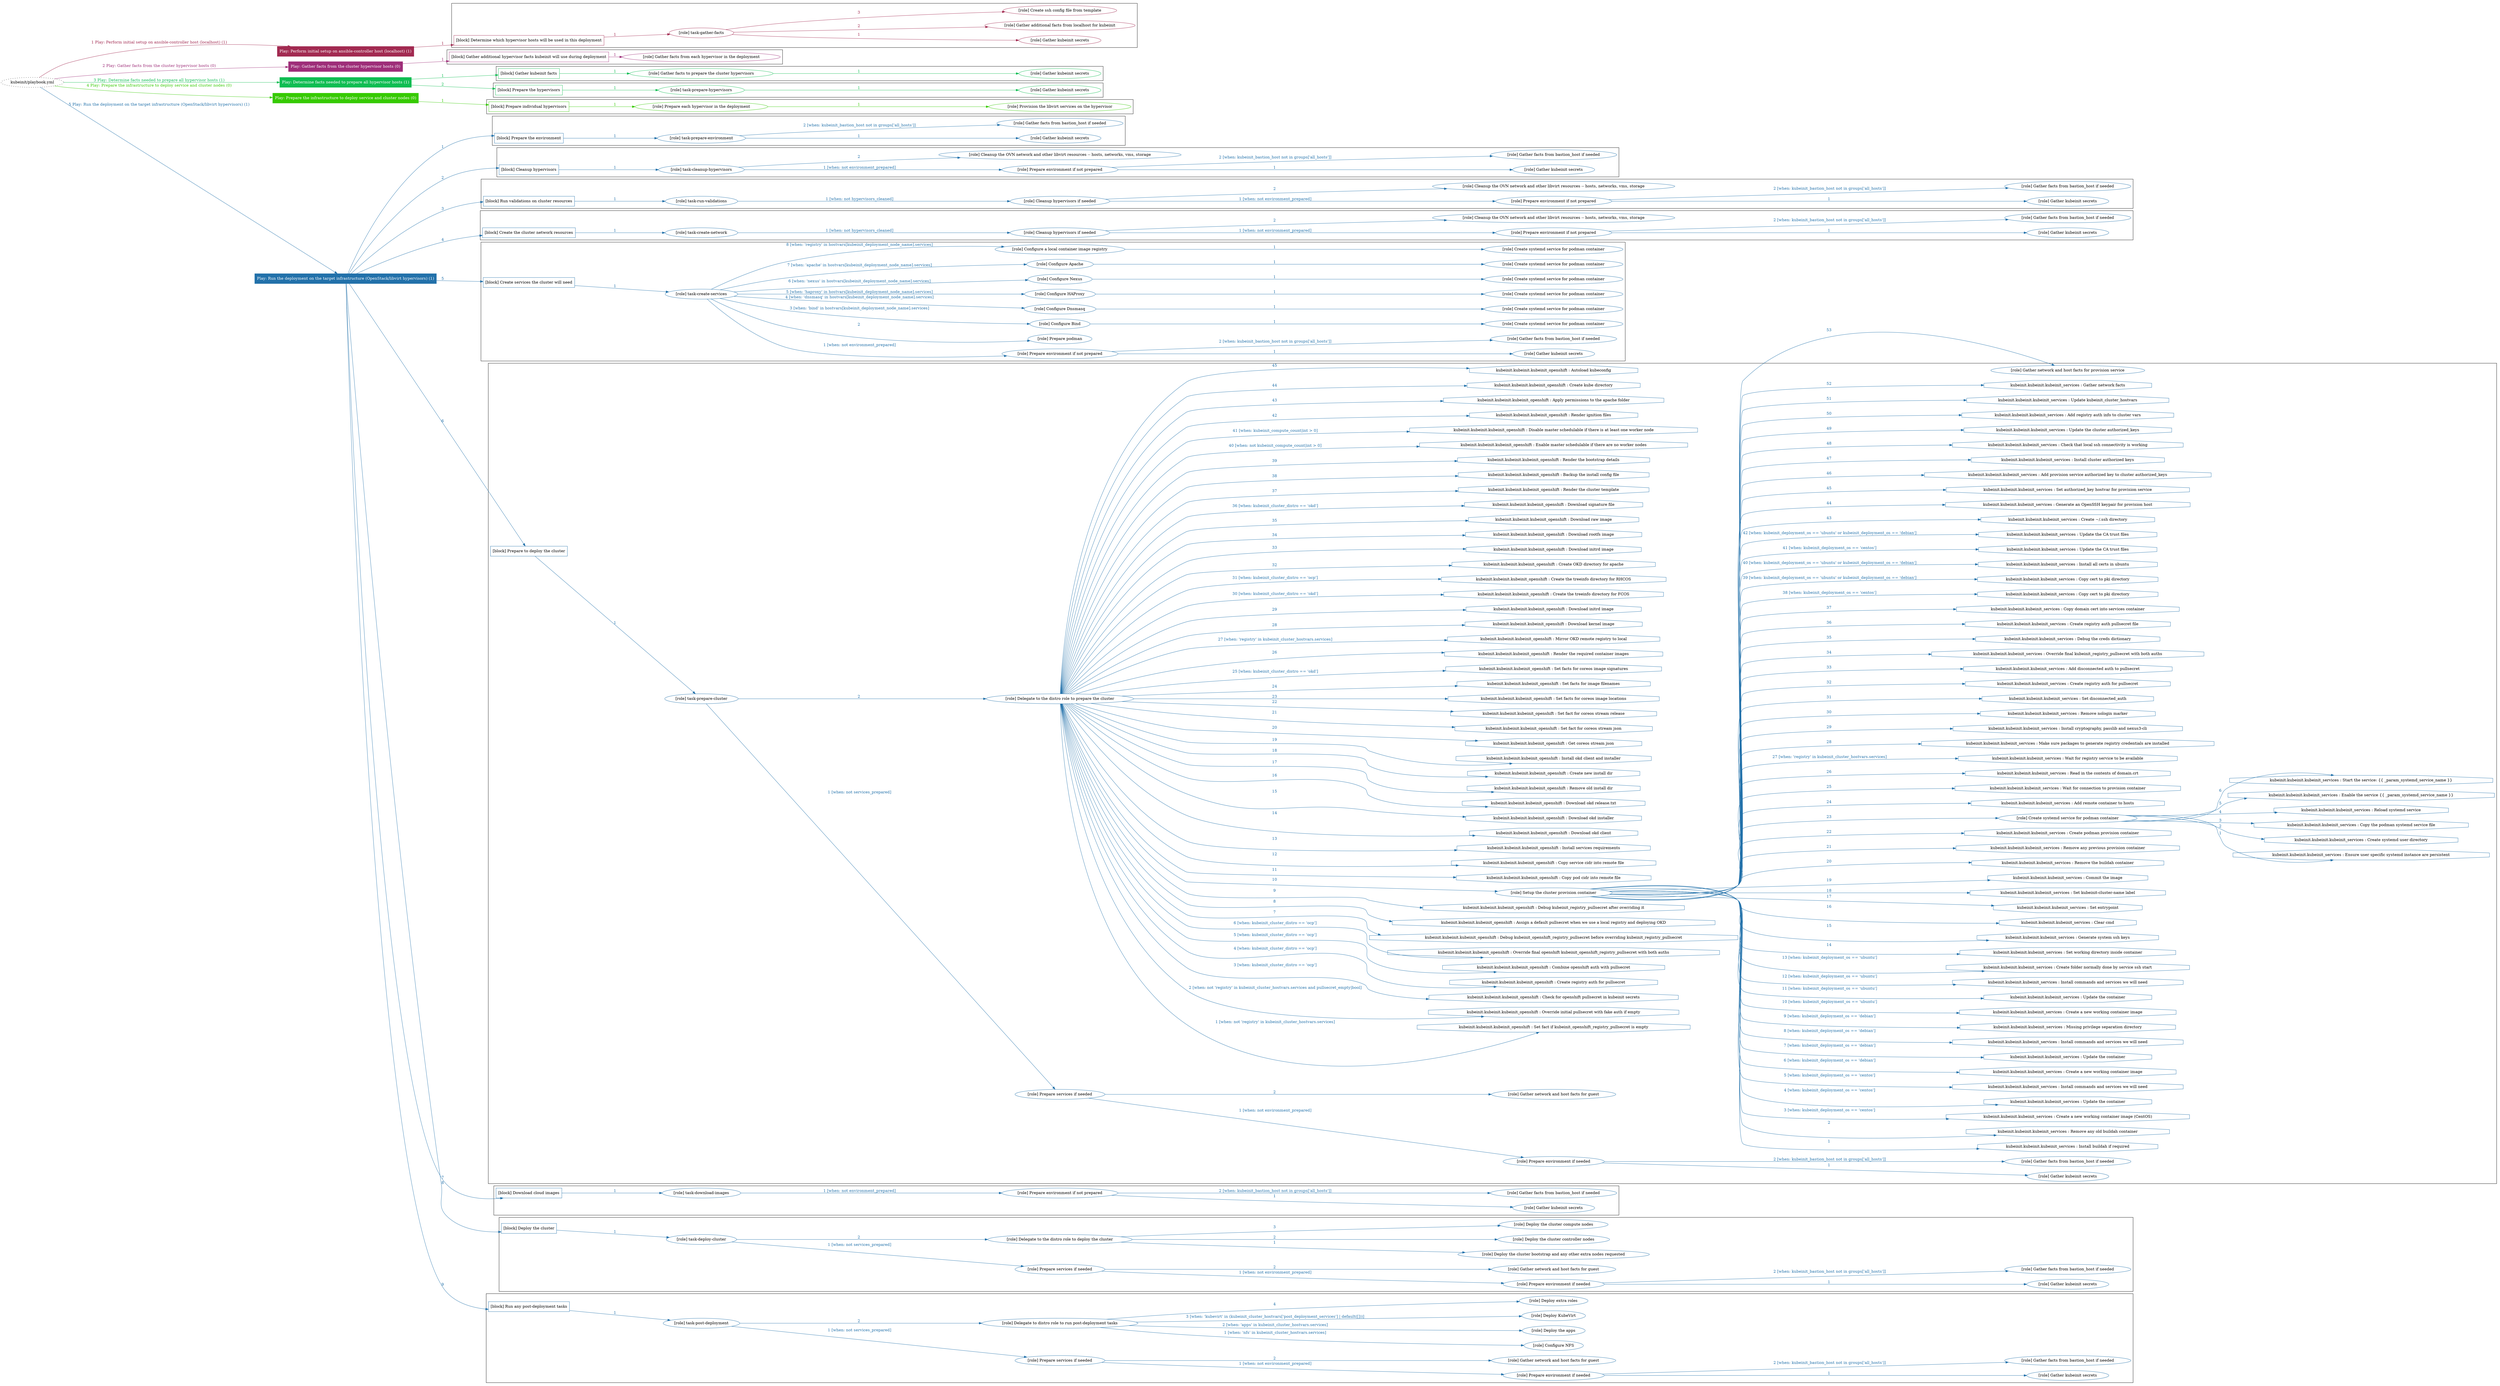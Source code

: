 digraph {
	graph [concentrate=true ordering=in rankdir=LR ratio=fill]
	edge [esep=5 sep=10]
	"kubeinit/playbook.yml" [URL="/home/runner/work/kubeinit/kubeinit/kubeinit/playbook.yml" id=playbook_f5e8a222 style=dotted]
	"kubeinit/playbook.yml" -> play_7c2a1254 [label="1 Play: Perform initial setup on ansible-controller host (localhost) (1)" color="#a22a51" fontcolor="#a22a51" id=edge_play_7c2a1254 labeltooltip="1 Play: Perform initial setup on ansible-controller host (localhost) (1)" tooltip="1 Play: Perform initial setup on ansible-controller host (localhost) (1)"]
	subgraph "Play: Perform initial setup on ansible-controller host (localhost) (1)" {
		play_7c2a1254 [label="Play: Perform initial setup on ansible-controller host (localhost) (1)" URL="/home/runner/work/kubeinit/kubeinit/kubeinit/playbook.yml" color="#a22a51" fontcolor="#ffffff" id=play_7c2a1254 shape=box style=filled tooltip=localhost]
		play_7c2a1254 -> block_68d605c3 [label=1 color="#a22a51" fontcolor="#a22a51" id=edge_block_68d605c3 labeltooltip=1 tooltip=1]
		subgraph cluster_block_68d605c3 {
			block_68d605c3 [label="[block] Determine which hypervisor hosts will be used in this deployment" URL="/home/runner/work/kubeinit/kubeinit/kubeinit/playbook.yml" color="#a22a51" id=block_68d605c3 labeltooltip="Determine which hypervisor hosts will be used in this deployment" shape=box tooltip="Determine which hypervisor hosts will be used in this deployment"]
			block_68d605c3 -> role_4d17a660 [label="1 " color="#a22a51" fontcolor="#a22a51" id=edge_role_4d17a660 labeltooltip="1 " tooltip="1 "]
			subgraph "task-gather-facts" {
				role_4d17a660 [label="[role] task-gather-facts" URL="/home/runner/work/kubeinit/kubeinit/kubeinit/playbook.yml" color="#a22a51" id=role_4d17a660 tooltip="task-gather-facts"]
				role_4d17a660 -> role_af4068ca [label="1 " color="#a22a51" fontcolor="#a22a51" id=edge_role_af4068ca labeltooltip="1 " tooltip="1 "]
				subgraph "Gather kubeinit secrets" {
					role_af4068ca [label="[role] Gather kubeinit secrets" URL="/home/runner/.ansible/collections/ansible_collections/kubeinit/kubeinit/roles/kubeinit_prepare/tasks/build_hypervisors_group.yml" color="#a22a51" id=role_af4068ca tooltip="Gather kubeinit secrets"]
				}
				role_4d17a660 -> role_a71fc0a0 [label="2 " color="#a22a51" fontcolor="#a22a51" id=edge_role_a71fc0a0 labeltooltip="2 " tooltip="2 "]
				subgraph "Gather additional facts from localhost for kubeinit" {
					role_a71fc0a0 [label="[role] Gather additional facts from localhost for kubeinit" URL="/home/runner/.ansible/collections/ansible_collections/kubeinit/kubeinit/roles/kubeinit_prepare/tasks/build_hypervisors_group.yml" color="#a22a51" id=role_a71fc0a0 tooltip="Gather additional facts from localhost for kubeinit"]
				}
				role_4d17a660 -> role_179c929c [label="3 " color="#a22a51" fontcolor="#a22a51" id=edge_role_179c929c labeltooltip="3 " tooltip="3 "]
				subgraph "Create ssh config file from template" {
					role_179c929c [label="[role] Create ssh config file from template" URL="/home/runner/.ansible/collections/ansible_collections/kubeinit/kubeinit/roles/kubeinit_prepare/tasks/build_hypervisors_group.yml" color="#a22a51" id=role_179c929c tooltip="Create ssh config file from template"]
				}
			}
		}
	}
	"kubeinit/playbook.yml" -> play_97325d01 [label="2 Play: Gather facts from the cluster hypervisor hosts (0)" color="#9e2e79" fontcolor="#9e2e79" id=edge_play_97325d01 labeltooltip="2 Play: Gather facts from the cluster hypervisor hosts (0)" tooltip="2 Play: Gather facts from the cluster hypervisor hosts (0)"]
	subgraph "Play: Gather facts from the cluster hypervisor hosts (0)" {
		play_97325d01 [label="Play: Gather facts from the cluster hypervisor hosts (0)" URL="/home/runner/work/kubeinit/kubeinit/kubeinit/playbook.yml" color="#9e2e79" fontcolor="#ffffff" id=play_97325d01 shape=box style=filled tooltip="Play: Gather facts from the cluster hypervisor hosts (0)"]
		play_97325d01 -> block_0e106f53 [label=1 color="#9e2e79" fontcolor="#9e2e79" id=edge_block_0e106f53 labeltooltip=1 tooltip=1]
		subgraph cluster_block_0e106f53 {
			block_0e106f53 [label="[block] Gather additional hypervisor facts kubeinit will use during deployment" URL="/home/runner/work/kubeinit/kubeinit/kubeinit/playbook.yml" color="#9e2e79" id=block_0e106f53 labeltooltip="Gather additional hypervisor facts kubeinit will use during deployment" shape=box tooltip="Gather additional hypervisor facts kubeinit will use during deployment"]
			block_0e106f53 -> role_6f06af42 [label="1 " color="#9e2e79" fontcolor="#9e2e79" id=edge_role_6f06af42 labeltooltip="1 " tooltip="1 "]
			subgraph "Gather facts from each hypervisor in the deployment" {
				role_6f06af42 [label="[role] Gather facts from each hypervisor in the deployment" URL="/home/runner/work/kubeinit/kubeinit/kubeinit/playbook.yml" color="#9e2e79" id=role_6f06af42 tooltip="Gather facts from each hypervisor in the deployment"]
			}
		}
	}
	"kubeinit/playbook.yml" -> play_697e5ec6 [label="3 Play: Determine facts needed to prepare all hypervisor hosts (1)" color="#0fbd52" fontcolor="#0fbd52" id=edge_play_697e5ec6 labeltooltip="3 Play: Determine facts needed to prepare all hypervisor hosts (1)" tooltip="3 Play: Determine facts needed to prepare all hypervisor hosts (1)"]
	subgraph "Play: Determine facts needed to prepare all hypervisor hosts (1)" {
		play_697e5ec6 [label="Play: Determine facts needed to prepare all hypervisor hosts (1)" URL="/home/runner/work/kubeinit/kubeinit/kubeinit/playbook.yml" color="#0fbd52" fontcolor="#ffffff" id=play_697e5ec6 shape=box style=filled tooltip=localhost]
		play_697e5ec6 -> block_4f5a3459 [label=1 color="#0fbd52" fontcolor="#0fbd52" id=edge_block_4f5a3459 labeltooltip=1 tooltip=1]
		subgraph cluster_block_4f5a3459 {
			block_4f5a3459 [label="[block] Gather kubeinit facts" URL="/home/runner/work/kubeinit/kubeinit/kubeinit/playbook.yml" color="#0fbd52" id=block_4f5a3459 labeltooltip="Gather kubeinit facts" shape=box tooltip="Gather kubeinit facts"]
			block_4f5a3459 -> role_6360d3d5 [label="1 " color="#0fbd52" fontcolor="#0fbd52" id=edge_role_6360d3d5 labeltooltip="1 " tooltip="1 "]
			subgraph "Gather facts to prepare the cluster hypervisors" {
				role_6360d3d5 [label="[role] Gather facts to prepare the cluster hypervisors" URL="/home/runner/work/kubeinit/kubeinit/kubeinit/playbook.yml" color="#0fbd52" id=role_6360d3d5 tooltip="Gather facts to prepare the cluster hypervisors"]
				role_6360d3d5 -> role_c345a500 [label="1 " color="#0fbd52" fontcolor="#0fbd52" id=edge_role_c345a500 labeltooltip="1 " tooltip="1 "]
				subgraph "Gather kubeinit secrets" {
					role_c345a500 [label="[role] Gather kubeinit secrets" URL="/home/runner/.ansible/collections/ansible_collections/kubeinit/kubeinit/roles/kubeinit_prepare/tasks/gather_kubeinit_facts.yml" color="#0fbd52" id=role_c345a500 tooltip="Gather kubeinit secrets"]
				}
			}
		}
		play_697e5ec6 -> block_d7d67108 [label=2 color="#0fbd52" fontcolor="#0fbd52" id=edge_block_d7d67108 labeltooltip=2 tooltip=2]
		subgraph cluster_block_d7d67108 {
			block_d7d67108 [label="[block] Prepare the hypervisors" URL="/home/runner/work/kubeinit/kubeinit/kubeinit/playbook.yml" color="#0fbd52" id=block_d7d67108 labeltooltip="Prepare the hypervisors" shape=box tooltip="Prepare the hypervisors"]
			block_d7d67108 -> role_85aa6439 [label="1 " color="#0fbd52" fontcolor="#0fbd52" id=edge_role_85aa6439 labeltooltip="1 " tooltip="1 "]
			subgraph "task-prepare-hypervisors" {
				role_85aa6439 [label="[role] task-prepare-hypervisors" URL="/home/runner/work/kubeinit/kubeinit/kubeinit/playbook.yml" color="#0fbd52" id=role_85aa6439 tooltip="task-prepare-hypervisors"]
				role_85aa6439 -> role_5e5ea1a5 [label="1 " color="#0fbd52" fontcolor="#0fbd52" id=edge_role_5e5ea1a5 labeltooltip="1 " tooltip="1 "]
				subgraph "Gather kubeinit secrets" {
					role_5e5ea1a5 [label="[role] Gather kubeinit secrets" URL="/home/runner/.ansible/collections/ansible_collections/kubeinit/kubeinit/roles/kubeinit_prepare/tasks/gather_kubeinit_facts.yml" color="#0fbd52" id=role_5e5ea1a5 tooltip="Gather kubeinit secrets"]
				}
			}
		}
	}
	"kubeinit/playbook.yml" -> play_205a20a4 [label="4 Play: Prepare the infrastructure to deploy service and cluster nodes (0)" color="#36ca02" fontcolor="#36ca02" id=edge_play_205a20a4 labeltooltip="4 Play: Prepare the infrastructure to deploy service and cluster nodes (0)" tooltip="4 Play: Prepare the infrastructure to deploy service and cluster nodes (0)"]
	subgraph "Play: Prepare the infrastructure to deploy service and cluster nodes (0)" {
		play_205a20a4 [label="Play: Prepare the infrastructure to deploy service and cluster nodes (0)" URL="/home/runner/work/kubeinit/kubeinit/kubeinit/playbook.yml" color="#36ca02" fontcolor="#ffffff" id=play_205a20a4 shape=box style=filled tooltip="Play: Prepare the infrastructure to deploy service and cluster nodes (0)"]
		play_205a20a4 -> block_25542567 [label=1 color="#36ca02" fontcolor="#36ca02" id=edge_block_25542567 labeltooltip=1 tooltip=1]
		subgraph cluster_block_25542567 {
			block_25542567 [label="[block] Prepare individual hypervisors" URL="/home/runner/work/kubeinit/kubeinit/kubeinit/playbook.yml" color="#36ca02" id=block_25542567 labeltooltip="Prepare individual hypervisors" shape=box tooltip="Prepare individual hypervisors"]
			block_25542567 -> role_5b27cdc5 [label="1 " color="#36ca02" fontcolor="#36ca02" id=edge_role_5b27cdc5 labeltooltip="1 " tooltip="1 "]
			subgraph "Prepare each hypervisor in the deployment" {
				role_5b27cdc5 [label="[role] Prepare each hypervisor in the deployment" URL="/home/runner/work/kubeinit/kubeinit/kubeinit/playbook.yml" color="#36ca02" id=role_5b27cdc5 tooltip="Prepare each hypervisor in the deployment"]
				role_5b27cdc5 -> role_a99abf44 [label="1 " color="#36ca02" fontcolor="#36ca02" id=edge_role_a99abf44 labeltooltip="1 " tooltip="1 "]
				subgraph "Provision the libvirt services on the hypervisor" {
					role_a99abf44 [label="[role] Provision the libvirt services on the hypervisor" URL="/home/runner/.ansible/collections/ansible_collections/kubeinit/kubeinit/roles/kubeinit_prepare/tasks/prepare_hypervisor.yml" color="#36ca02" id=role_a99abf44 tooltip="Provision the libvirt services on the hypervisor"]
				}
			}
		}
	}
	"kubeinit/playbook.yml" -> play_809b3a0c [label="5 Play: Run the deployment on the target infrastructure (OpenStack/libvirt hypervisors) (1)" color="#2271aa" fontcolor="#2271aa" id=edge_play_809b3a0c labeltooltip="5 Play: Run the deployment on the target infrastructure (OpenStack/libvirt hypervisors) (1)" tooltip="5 Play: Run the deployment on the target infrastructure (OpenStack/libvirt hypervisors) (1)"]
	subgraph "Play: Run the deployment on the target infrastructure (OpenStack/libvirt hypervisors) (1)" {
		play_809b3a0c [label="Play: Run the deployment on the target infrastructure (OpenStack/libvirt hypervisors) (1)" URL="/home/runner/work/kubeinit/kubeinit/kubeinit/playbook.yml" color="#2271aa" fontcolor="#ffffff" id=play_809b3a0c shape=box style=filled tooltip=localhost]
		play_809b3a0c -> block_7fe653c6 [label=1 color="#2271aa" fontcolor="#2271aa" id=edge_block_7fe653c6 labeltooltip=1 tooltip=1]
		subgraph cluster_block_7fe653c6 {
			block_7fe653c6 [label="[block] Prepare the environment" URL="/home/runner/work/kubeinit/kubeinit/kubeinit/playbook.yml" color="#2271aa" id=block_7fe653c6 labeltooltip="Prepare the environment" shape=box tooltip="Prepare the environment"]
			block_7fe653c6 -> role_6a15506c [label="1 " color="#2271aa" fontcolor="#2271aa" id=edge_role_6a15506c labeltooltip="1 " tooltip="1 "]
			subgraph "task-prepare-environment" {
				role_6a15506c [label="[role] task-prepare-environment" URL="/home/runner/work/kubeinit/kubeinit/kubeinit/playbook.yml" color="#2271aa" id=role_6a15506c tooltip="task-prepare-environment"]
				role_6a15506c -> role_1d0e6152 [label="1 " color="#2271aa" fontcolor="#2271aa" id=edge_role_1d0e6152 labeltooltip="1 " tooltip="1 "]
				subgraph "Gather kubeinit secrets" {
					role_1d0e6152 [label="[role] Gather kubeinit secrets" URL="/home/runner/.ansible/collections/ansible_collections/kubeinit/kubeinit/roles/kubeinit_prepare/tasks/gather_kubeinit_facts.yml" color="#2271aa" id=role_1d0e6152 tooltip="Gather kubeinit secrets"]
				}
				role_6a15506c -> role_7fcae369 [label="2 [when: kubeinit_bastion_host not in groups['all_hosts']]" color="#2271aa" fontcolor="#2271aa" id=edge_role_7fcae369 labeltooltip="2 [when: kubeinit_bastion_host not in groups['all_hosts']]" tooltip="2 [when: kubeinit_bastion_host not in groups['all_hosts']]"]
				subgraph "Gather facts from bastion_host if needed" {
					role_7fcae369 [label="[role] Gather facts from bastion_host if needed" URL="/home/runner/.ansible/collections/ansible_collections/kubeinit/kubeinit/roles/kubeinit_prepare/tasks/main.yml" color="#2271aa" id=role_7fcae369 tooltip="Gather facts from bastion_host if needed"]
				}
			}
		}
		play_809b3a0c -> block_743ac1de [label=2 color="#2271aa" fontcolor="#2271aa" id=edge_block_743ac1de labeltooltip=2 tooltip=2]
		subgraph cluster_block_743ac1de {
			block_743ac1de [label="[block] Cleanup hypervisors" URL="/home/runner/work/kubeinit/kubeinit/kubeinit/playbook.yml" color="#2271aa" id=block_743ac1de labeltooltip="Cleanup hypervisors" shape=box tooltip="Cleanup hypervisors"]
			block_743ac1de -> role_c4747eb0 [label="1 " color="#2271aa" fontcolor="#2271aa" id=edge_role_c4747eb0 labeltooltip="1 " tooltip="1 "]
			subgraph "task-cleanup-hypervisors" {
				role_c4747eb0 [label="[role] task-cleanup-hypervisors" URL="/home/runner/work/kubeinit/kubeinit/kubeinit/playbook.yml" color="#2271aa" id=role_c4747eb0 tooltip="task-cleanup-hypervisors"]
				role_c4747eb0 -> role_b01e0d94 [label="1 [when: not environment_prepared]" color="#2271aa" fontcolor="#2271aa" id=edge_role_b01e0d94 labeltooltip="1 [when: not environment_prepared]" tooltip="1 [when: not environment_prepared]"]
				subgraph "Prepare environment if not prepared" {
					role_b01e0d94 [label="[role] Prepare environment if not prepared" URL="/home/runner/.ansible/collections/ansible_collections/kubeinit/kubeinit/roles/kubeinit_libvirt/tasks/cleanup_hypervisors.yml" color="#2271aa" id=role_b01e0d94 tooltip="Prepare environment if not prepared"]
					role_b01e0d94 -> role_a6efaf7e [label="1 " color="#2271aa" fontcolor="#2271aa" id=edge_role_a6efaf7e labeltooltip="1 " tooltip="1 "]
					subgraph "Gather kubeinit secrets" {
						role_a6efaf7e [label="[role] Gather kubeinit secrets" URL="/home/runner/.ansible/collections/ansible_collections/kubeinit/kubeinit/roles/kubeinit_prepare/tasks/gather_kubeinit_facts.yml" color="#2271aa" id=role_a6efaf7e tooltip="Gather kubeinit secrets"]
					}
					role_b01e0d94 -> role_5c963b75 [label="2 [when: kubeinit_bastion_host not in groups['all_hosts']]" color="#2271aa" fontcolor="#2271aa" id=edge_role_5c963b75 labeltooltip="2 [when: kubeinit_bastion_host not in groups['all_hosts']]" tooltip="2 [when: kubeinit_bastion_host not in groups['all_hosts']]"]
					subgraph "Gather facts from bastion_host if needed" {
						role_5c963b75 [label="[role] Gather facts from bastion_host if needed" URL="/home/runner/.ansible/collections/ansible_collections/kubeinit/kubeinit/roles/kubeinit_prepare/tasks/main.yml" color="#2271aa" id=role_5c963b75 tooltip="Gather facts from bastion_host if needed"]
					}
				}
				role_c4747eb0 -> role_3c39a2eb [label="2 " color="#2271aa" fontcolor="#2271aa" id=edge_role_3c39a2eb labeltooltip="2 " tooltip="2 "]
				subgraph "Cleanup the OVN network and other libvirt resources -- hosts, networks, vms, storage" {
					role_3c39a2eb [label="[role] Cleanup the OVN network and other libvirt resources -- hosts, networks, vms, storage" URL="/home/runner/.ansible/collections/ansible_collections/kubeinit/kubeinit/roles/kubeinit_libvirt/tasks/cleanup_hypervisors.yml" color="#2271aa" id=role_3c39a2eb tooltip="Cleanup the OVN network and other libvirt resources -- hosts, networks, vms, storage"]
				}
			}
		}
		play_809b3a0c -> block_b2e192cf [label=3 color="#2271aa" fontcolor="#2271aa" id=edge_block_b2e192cf labeltooltip=3 tooltip=3]
		subgraph cluster_block_b2e192cf {
			block_b2e192cf [label="[block] Run validations on cluster resources" URL="/home/runner/work/kubeinit/kubeinit/kubeinit/playbook.yml" color="#2271aa" id=block_b2e192cf labeltooltip="Run validations on cluster resources" shape=box tooltip="Run validations on cluster resources"]
			block_b2e192cf -> role_adb64f64 [label="1 " color="#2271aa" fontcolor="#2271aa" id=edge_role_adb64f64 labeltooltip="1 " tooltip="1 "]
			subgraph "task-run-validations" {
				role_adb64f64 [label="[role] task-run-validations" URL="/home/runner/work/kubeinit/kubeinit/kubeinit/playbook.yml" color="#2271aa" id=role_adb64f64 tooltip="task-run-validations"]
				role_adb64f64 -> role_d0dd55a5 [label="1 [when: not hypervisors_cleaned]" color="#2271aa" fontcolor="#2271aa" id=edge_role_d0dd55a5 labeltooltip="1 [when: not hypervisors_cleaned]" tooltip="1 [when: not hypervisors_cleaned]"]
				subgraph "Cleanup hypervisors if needed" {
					role_d0dd55a5 [label="[role] Cleanup hypervisors if needed" URL="/home/runner/.ansible/collections/ansible_collections/kubeinit/kubeinit/roles/kubeinit_validations/tasks/main.yml" color="#2271aa" id=role_d0dd55a5 tooltip="Cleanup hypervisors if needed"]
					role_d0dd55a5 -> role_92cd3299 [label="1 [when: not environment_prepared]" color="#2271aa" fontcolor="#2271aa" id=edge_role_92cd3299 labeltooltip="1 [when: not environment_prepared]" tooltip="1 [when: not environment_prepared]"]
					subgraph "Prepare environment if not prepared" {
						role_92cd3299 [label="[role] Prepare environment if not prepared" URL="/home/runner/.ansible/collections/ansible_collections/kubeinit/kubeinit/roles/kubeinit_libvirt/tasks/cleanup_hypervisors.yml" color="#2271aa" id=role_92cd3299 tooltip="Prepare environment if not prepared"]
						role_92cd3299 -> role_f97b7d0a [label="1 " color="#2271aa" fontcolor="#2271aa" id=edge_role_f97b7d0a labeltooltip="1 " tooltip="1 "]
						subgraph "Gather kubeinit secrets" {
							role_f97b7d0a [label="[role] Gather kubeinit secrets" URL="/home/runner/.ansible/collections/ansible_collections/kubeinit/kubeinit/roles/kubeinit_prepare/tasks/gather_kubeinit_facts.yml" color="#2271aa" id=role_f97b7d0a tooltip="Gather kubeinit secrets"]
						}
						role_92cd3299 -> role_5cb44c13 [label="2 [when: kubeinit_bastion_host not in groups['all_hosts']]" color="#2271aa" fontcolor="#2271aa" id=edge_role_5cb44c13 labeltooltip="2 [when: kubeinit_bastion_host not in groups['all_hosts']]" tooltip="2 [when: kubeinit_bastion_host not in groups['all_hosts']]"]
						subgraph "Gather facts from bastion_host if needed" {
							role_5cb44c13 [label="[role] Gather facts from bastion_host if needed" URL="/home/runner/.ansible/collections/ansible_collections/kubeinit/kubeinit/roles/kubeinit_prepare/tasks/main.yml" color="#2271aa" id=role_5cb44c13 tooltip="Gather facts from bastion_host if needed"]
						}
					}
					role_d0dd55a5 -> role_7127bbbd [label="2 " color="#2271aa" fontcolor="#2271aa" id=edge_role_7127bbbd labeltooltip="2 " tooltip="2 "]
					subgraph "Cleanup the OVN network and other libvirt resources -- hosts, networks, vms, storage" {
						role_7127bbbd [label="[role] Cleanup the OVN network and other libvirt resources -- hosts, networks, vms, storage" URL="/home/runner/.ansible/collections/ansible_collections/kubeinit/kubeinit/roles/kubeinit_libvirt/tasks/cleanup_hypervisors.yml" color="#2271aa" id=role_7127bbbd tooltip="Cleanup the OVN network and other libvirt resources -- hosts, networks, vms, storage"]
					}
				}
			}
		}
		play_809b3a0c -> block_3e7d7a53 [label=4 color="#2271aa" fontcolor="#2271aa" id=edge_block_3e7d7a53 labeltooltip=4 tooltip=4]
		subgraph cluster_block_3e7d7a53 {
			block_3e7d7a53 [label="[block] Create the cluster network resources" URL="/home/runner/work/kubeinit/kubeinit/kubeinit/playbook.yml" color="#2271aa" id=block_3e7d7a53 labeltooltip="Create the cluster network resources" shape=box tooltip="Create the cluster network resources"]
			block_3e7d7a53 -> role_ad0b09ae [label="1 " color="#2271aa" fontcolor="#2271aa" id=edge_role_ad0b09ae labeltooltip="1 " tooltip="1 "]
			subgraph "task-create-network" {
				role_ad0b09ae [label="[role] task-create-network" URL="/home/runner/work/kubeinit/kubeinit/kubeinit/playbook.yml" color="#2271aa" id=role_ad0b09ae tooltip="task-create-network"]
				role_ad0b09ae -> role_c35f079b [label="1 [when: not hypervisors_cleaned]" color="#2271aa" fontcolor="#2271aa" id=edge_role_c35f079b labeltooltip="1 [when: not hypervisors_cleaned]" tooltip="1 [when: not hypervisors_cleaned]"]
				subgraph "Cleanup hypervisors if needed" {
					role_c35f079b [label="[role] Cleanup hypervisors if needed" URL="/home/runner/.ansible/collections/ansible_collections/kubeinit/kubeinit/roles/kubeinit_libvirt/tasks/create_network.yml" color="#2271aa" id=role_c35f079b tooltip="Cleanup hypervisors if needed"]
					role_c35f079b -> role_93d4492c [label="1 [when: not environment_prepared]" color="#2271aa" fontcolor="#2271aa" id=edge_role_93d4492c labeltooltip="1 [when: not environment_prepared]" tooltip="1 [when: not environment_prepared]"]
					subgraph "Prepare environment if not prepared" {
						role_93d4492c [label="[role] Prepare environment if not prepared" URL="/home/runner/.ansible/collections/ansible_collections/kubeinit/kubeinit/roles/kubeinit_libvirt/tasks/cleanup_hypervisors.yml" color="#2271aa" id=role_93d4492c tooltip="Prepare environment if not prepared"]
						role_93d4492c -> role_7112dd1a [label="1 " color="#2271aa" fontcolor="#2271aa" id=edge_role_7112dd1a labeltooltip="1 " tooltip="1 "]
						subgraph "Gather kubeinit secrets" {
							role_7112dd1a [label="[role] Gather kubeinit secrets" URL="/home/runner/.ansible/collections/ansible_collections/kubeinit/kubeinit/roles/kubeinit_prepare/tasks/gather_kubeinit_facts.yml" color="#2271aa" id=role_7112dd1a tooltip="Gather kubeinit secrets"]
						}
						role_93d4492c -> role_4b6e47f4 [label="2 [when: kubeinit_bastion_host not in groups['all_hosts']]" color="#2271aa" fontcolor="#2271aa" id=edge_role_4b6e47f4 labeltooltip="2 [when: kubeinit_bastion_host not in groups['all_hosts']]" tooltip="2 [when: kubeinit_bastion_host not in groups['all_hosts']]"]
						subgraph "Gather facts from bastion_host if needed" {
							role_4b6e47f4 [label="[role] Gather facts from bastion_host if needed" URL="/home/runner/.ansible/collections/ansible_collections/kubeinit/kubeinit/roles/kubeinit_prepare/tasks/main.yml" color="#2271aa" id=role_4b6e47f4 tooltip="Gather facts from bastion_host if needed"]
						}
					}
					role_c35f079b -> role_2cccd8fb [label="2 " color="#2271aa" fontcolor="#2271aa" id=edge_role_2cccd8fb labeltooltip="2 " tooltip="2 "]
					subgraph "Cleanup the OVN network and other libvirt resources -- hosts, networks, vms, storage" {
						role_2cccd8fb [label="[role] Cleanup the OVN network and other libvirt resources -- hosts, networks, vms, storage" URL="/home/runner/.ansible/collections/ansible_collections/kubeinit/kubeinit/roles/kubeinit_libvirt/tasks/cleanup_hypervisors.yml" color="#2271aa" id=role_2cccd8fb tooltip="Cleanup the OVN network and other libvirt resources -- hosts, networks, vms, storage"]
					}
				}
			}
		}
		play_809b3a0c -> block_3223c29f [label=5 color="#2271aa" fontcolor="#2271aa" id=edge_block_3223c29f labeltooltip=5 tooltip=5]
		subgraph cluster_block_3223c29f {
			block_3223c29f [label="[block] Create services the cluster will need" URL="/home/runner/work/kubeinit/kubeinit/kubeinit/playbook.yml" color="#2271aa" id=block_3223c29f labeltooltip="Create services the cluster will need" shape=box tooltip="Create services the cluster will need"]
			block_3223c29f -> role_ba731397 [label="1 " color="#2271aa" fontcolor="#2271aa" id=edge_role_ba731397 labeltooltip="1 " tooltip="1 "]
			subgraph "task-create-services" {
				role_ba731397 [label="[role] task-create-services" URL="/home/runner/work/kubeinit/kubeinit/kubeinit/playbook.yml" color="#2271aa" id=role_ba731397 tooltip="task-create-services"]
				role_ba731397 -> role_f5cc707e [label="1 [when: not environment_prepared]" color="#2271aa" fontcolor="#2271aa" id=edge_role_f5cc707e labeltooltip="1 [when: not environment_prepared]" tooltip="1 [when: not environment_prepared]"]
				subgraph "Prepare environment if not prepared" {
					role_f5cc707e [label="[role] Prepare environment if not prepared" URL="/home/runner/.ansible/collections/ansible_collections/kubeinit/kubeinit/roles/kubeinit_services/tasks/main.yml" color="#2271aa" id=role_f5cc707e tooltip="Prepare environment if not prepared"]
					role_f5cc707e -> role_7e652745 [label="1 " color="#2271aa" fontcolor="#2271aa" id=edge_role_7e652745 labeltooltip="1 " tooltip="1 "]
					subgraph "Gather kubeinit secrets" {
						role_7e652745 [label="[role] Gather kubeinit secrets" URL="/home/runner/.ansible/collections/ansible_collections/kubeinit/kubeinit/roles/kubeinit_prepare/tasks/gather_kubeinit_facts.yml" color="#2271aa" id=role_7e652745 tooltip="Gather kubeinit secrets"]
					}
					role_f5cc707e -> role_58260042 [label="2 [when: kubeinit_bastion_host not in groups['all_hosts']]" color="#2271aa" fontcolor="#2271aa" id=edge_role_58260042 labeltooltip="2 [when: kubeinit_bastion_host not in groups['all_hosts']]" tooltip="2 [when: kubeinit_bastion_host not in groups['all_hosts']]"]
					subgraph "Gather facts from bastion_host if needed" {
						role_58260042 [label="[role] Gather facts from bastion_host if needed" URL="/home/runner/.ansible/collections/ansible_collections/kubeinit/kubeinit/roles/kubeinit_prepare/tasks/main.yml" color="#2271aa" id=role_58260042 tooltip="Gather facts from bastion_host if needed"]
					}
				}
				role_ba731397 -> role_34328a44 [label="2 " color="#2271aa" fontcolor="#2271aa" id=edge_role_34328a44 labeltooltip="2 " tooltip="2 "]
				subgraph "Prepare podman" {
					role_34328a44 [label="[role] Prepare podman" URL="/home/runner/.ansible/collections/ansible_collections/kubeinit/kubeinit/roles/kubeinit_services/tasks/00_create_service_pod.yml" color="#2271aa" id=role_34328a44 tooltip="Prepare podman"]
				}
				role_ba731397 -> role_e8df4efc [label="3 [when: 'bind' in hostvars[kubeinit_deployment_node_name].services]" color="#2271aa" fontcolor="#2271aa" id=edge_role_e8df4efc labeltooltip="3 [when: 'bind' in hostvars[kubeinit_deployment_node_name].services]" tooltip="3 [when: 'bind' in hostvars[kubeinit_deployment_node_name].services]"]
				subgraph "Configure Bind" {
					role_e8df4efc [label="[role] Configure Bind" URL="/home/runner/.ansible/collections/ansible_collections/kubeinit/kubeinit/roles/kubeinit_services/tasks/start_services_containers.yml" color="#2271aa" id=role_e8df4efc tooltip="Configure Bind"]
					role_e8df4efc -> role_83288889 [label="1 " color="#2271aa" fontcolor="#2271aa" id=edge_role_83288889 labeltooltip="1 " tooltip="1 "]
					subgraph "Create systemd service for podman container" {
						role_83288889 [label="[role] Create systemd service for podman container" URL="/home/runner/.ansible/collections/ansible_collections/kubeinit/kubeinit/roles/kubeinit_bind/tasks/main.yml" color="#2271aa" id=role_83288889 tooltip="Create systemd service for podman container"]
					}
				}
				role_ba731397 -> role_f96681f4 [label="4 [when: 'dnsmasq' in hostvars[kubeinit_deployment_node_name].services]" color="#2271aa" fontcolor="#2271aa" id=edge_role_f96681f4 labeltooltip="4 [when: 'dnsmasq' in hostvars[kubeinit_deployment_node_name].services]" tooltip="4 [when: 'dnsmasq' in hostvars[kubeinit_deployment_node_name].services]"]
				subgraph "Configure Dnsmasq" {
					role_f96681f4 [label="[role] Configure Dnsmasq" URL="/home/runner/.ansible/collections/ansible_collections/kubeinit/kubeinit/roles/kubeinit_services/tasks/start_services_containers.yml" color="#2271aa" id=role_f96681f4 tooltip="Configure Dnsmasq"]
					role_f96681f4 -> role_60884b3d [label="1 " color="#2271aa" fontcolor="#2271aa" id=edge_role_60884b3d labeltooltip="1 " tooltip="1 "]
					subgraph "Create systemd service for podman container" {
						role_60884b3d [label="[role] Create systemd service for podman container" URL="/home/runner/.ansible/collections/ansible_collections/kubeinit/kubeinit/roles/kubeinit_dnsmasq/tasks/main.yml" color="#2271aa" id=role_60884b3d tooltip="Create systemd service for podman container"]
					}
				}
				role_ba731397 -> role_a0783787 [label="5 [when: 'haproxy' in hostvars[kubeinit_deployment_node_name].services]" color="#2271aa" fontcolor="#2271aa" id=edge_role_a0783787 labeltooltip="5 [when: 'haproxy' in hostvars[kubeinit_deployment_node_name].services]" tooltip="5 [when: 'haproxy' in hostvars[kubeinit_deployment_node_name].services]"]
				subgraph "Configure HAProxy" {
					role_a0783787 [label="[role] Configure HAProxy" URL="/home/runner/.ansible/collections/ansible_collections/kubeinit/kubeinit/roles/kubeinit_services/tasks/start_services_containers.yml" color="#2271aa" id=role_a0783787 tooltip="Configure HAProxy"]
					role_a0783787 -> role_c5131ca2 [label="1 " color="#2271aa" fontcolor="#2271aa" id=edge_role_c5131ca2 labeltooltip="1 " tooltip="1 "]
					subgraph "Create systemd service for podman container" {
						role_c5131ca2 [label="[role] Create systemd service for podman container" URL="/home/runner/.ansible/collections/ansible_collections/kubeinit/kubeinit/roles/kubeinit_haproxy/tasks/main.yml" color="#2271aa" id=role_c5131ca2 tooltip="Create systemd service for podman container"]
					}
				}
				role_ba731397 -> role_b73b2041 [label="6 [when: 'nexus' in hostvars[kubeinit_deployment_node_name].services]" color="#2271aa" fontcolor="#2271aa" id=edge_role_b73b2041 labeltooltip="6 [when: 'nexus' in hostvars[kubeinit_deployment_node_name].services]" tooltip="6 [when: 'nexus' in hostvars[kubeinit_deployment_node_name].services]"]
				subgraph "Configure Nexus" {
					role_b73b2041 [label="[role] Configure Nexus" URL="/home/runner/.ansible/collections/ansible_collections/kubeinit/kubeinit/roles/kubeinit_services/tasks/start_services_containers.yml" color="#2271aa" id=role_b73b2041 tooltip="Configure Nexus"]
					role_b73b2041 -> role_dccc28a2 [label="1 " color="#2271aa" fontcolor="#2271aa" id=edge_role_dccc28a2 labeltooltip="1 " tooltip="1 "]
					subgraph "Create systemd service for podman container" {
						role_dccc28a2 [label="[role] Create systemd service for podman container" URL="/home/runner/.ansible/collections/ansible_collections/kubeinit/kubeinit/roles/kubeinit_nexus/tasks/main.yml" color="#2271aa" id=role_dccc28a2 tooltip="Create systemd service for podman container"]
					}
				}
				role_ba731397 -> role_a72f52de [label="7 [when: 'apache' in hostvars[kubeinit_deployment_node_name].services]" color="#2271aa" fontcolor="#2271aa" id=edge_role_a72f52de labeltooltip="7 [when: 'apache' in hostvars[kubeinit_deployment_node_name].services]" tooltip="7 [when: 'apache' in hostvars[kubeinit_deployment_node_name].services]"]
				subgraph "Configure Apache" {
					role_a72f52de [label="[role] Configure Apache" URL="/home/runner/.ansible/collections/ansible_collections/kubeinit/kubeinit/roles/kubeinit_services/tasks/start_services_containers.yml" color="#2271aa" id=role_a72f52de tooltip="Configure Apache"]
					role_a72f52de -> role_daa9d1f7 [label="1 " color="#2271aa" fontcolor="#2271aa" id=edge_role_daa9d1f7 labeltooltip="1 " tooltip="1 "]
					subgraph "Create systemd service for podman container" {
						role_daa9d1f7 [label="[role] Create systemd service for podman container" URL="/home/runner/.ansible/collections/ansible_collections/kubeinit/kubeinit/roles/kubeinit_apache/tasks/main.yml" color="#2271aa" id=role_daa9d1f7 tooltip="Create systemd service for podman container"]
					}
				}
				role_ba731397 -> role_75cd6890 [label="8 [when: 'registry' in hostvars[kubeinit_deployment_node_name].services]" color="#2271aa" fontcolor="#2271aa" id=edge_role_75cd6890 labeltooltip="8 [when: 'registry' in hostvars[kubeinit_deployment_node_name].services]" tooltip="8 [when: 'registry' in hostvars[kubeinit_deployment_node_name].services]"]
				subgraph "Configure a local container image registry" {
					role_75cd6890 [label="[role] Configure a local container image registry" URL="/home/runner/.ansible/collections/ansible_collections/kubeinit/kubeinit/roles/kubeinit_services/tasks/start_services_containers.yml" color="#2271aa" id=role_75cd6890 tooltip="Configure a local container image registry"]
					role_75cd6890 -> role_c16727bc [label="1 " color="#2271aa" fontcolor="#2271aa" id=edge_role_c16727bc labeltooltip="1 " tooltip="1 "]
					subgraph "Create systemd service for podman container" {
						role_c16727bc [label="[role] Create systemd service for podman container" URL="/home/runner/.ansible/collections/ansible_collections/kubeinit/kubeinit/roles/kubeinit_registry/tasks/main.yml" color="#2271aa" id=role_c16727bc tooltip="Create systemd service for podman container"]
					}
				}
			}
		}
		play_809b3a0c -> block_d8d69438 [label=6 color="#2271aa" fontcolor="#2271aa" id=edge_block_d8d69438 labeltooltip=6 tooltip=6]
		subgraph cluster_block_d8d69438 {
			block_d8d69438 [label="[block] Prepare to deploy the cluster" URL="/home/runner/work/kubeinit/kubeinit/kubeinit/playbook.yml" color="#2271aa" id=block_d8d69438 labeltooltip="Prepare to deploy the cluster" shape=box tooltip="Prepare to deploy the cluster"]
			block_d8d69438 -> role_4900ba2b [label="1 " color="#2271aa" fontcolor="#2271aa" id=edge_role_4900ba2b labeltooltip="1 " tooltip="1 "]
			subgraph "task-prepare-cluster" {
				role_4900ba2b [label="[role] task-prepare-cluster" URL="/home/runner/work/kubeinit/kubeinit/kubeinit/playbook.yml" color="#2271aa" id=role_4900ba2b tooltip="task-prepare-cluster"]
				role_4900ba2b -> role_393cc53f [label="1 [when: not services_prepared]" color="#2271aa" fontcolor="#2271aa" id=edge_role_393cc53f labeltooltip="1 [when: not services_prepared]" tooltip="1 [when: not services_prepared]"]
				subgraph "Prepare services if needed" {
					role_393cc53f [label="[role] Prepare services if needed" URL="/home/runner/.ansible/collections/ansible_collections/kubeinit/kubeinit/roles/kubeinit_prepare/tasks/prepare_cluster.yml" color="#2271aa" id=role_393cc53f tooltip="Prepare services if needed"]
					role_393cc53f -> role_0adaf98f [label="1 [when: not environment_prepared]" color="#2271aa" fontcolor="#2271aa" id=edge_role_0adaf98f labeltooltip="1 [when: not environment_prepared]" tooltip="1 [when: not environment_prepared]"]
					subgraph "Prepare environment if needed" {
						role_0adaf98f [label="[role] Prepare environment if needed" URL="/home/runner/.ansible/collections/ansible_collections/kubeinit/kubeinit/roles/kubeinit_services/tasks/prepare_services.yml" color="#2271aa" id=role_0adaf98f tooltip="Prepare environment if needed"]
						role_0adaf98f -> role_65c66365 [label="1 " color="#2271aa" fontcolor="#2271aa" id=edge_role_65c66365 labeltooltip="1 " tooltip="1 "]
						subgraph "Gather kubeinit secrets" {
							role_65c66365 [label="[role] Gather kubeinit secrets" URL="/home/runner/.ansible/collections/ansible_collections/kubeinit/kubeinit/roles/kubeinit_prepare/tasks/gather_kubeinit_facts.yml" color="#2271aa" id=role_65c66365 tooltip="Gather kubeinit secrets"]
						}
						role_0adaf98f -> role_eb221423 [label="2 [when: kubeinit_bastion_host not in groups['all_hosts']]" color="#2271aa" fontcolor="#2271aa" id=edge_role_eb221423 labeltooltip="2 [when: kubeinit_bastion_host not in groups['all_hosts']]" tooltip="2 [when: kubeinit_bastion_host not in groups['all_hosts']]"]
						subgraph "Gather facts from bastion_host if needed" {
							role_eb221423 [label="[role] Gather facts from bastion_host if needed" URL="/home/runner/.ansible/collections/ansible_collections/kubeinit/kubeinit/roles/kubeinit_prepare/tasks/main.yml" color="#2271aa" id=role_eb221423 tooltip="Gather facts from bastion_host if needed"]
						}
					}
					role_393cc53f -> role_efbb5dd9 [label="2 " color="#2271aa" fontcolor="#2271aa" id=edge_role_efbb5dd9 labeltooltip="2 " tooltip="2 "]
					subgraph "Gather network and host facts for guest" {
						role_efbb5dd9 [label="[role] Gather network and host facts for guest" URL="/home/runner/.ansible/collections/ansible_collections/kubeinit/kubeinit/roles/kubeinit_services/tasks/prepare_services.yml" color="#2271aa" id=role_efbb5dd9 tooltip="Gather network and host facts for guest"]
					}
				}
				role_4900ba2b -> role_b67cba0b [label="2 " color="#2271aa" fontcolor="#2271aa" id=edge_role_b67cba0b labeltooltip="2 " tooltip="2 "]
				subgraph "Delegate to the distro role to prepare the cluster" {
					role_b67cba0b [label="[role] Delegate to the distro role to prepare the cluster" URL="/home/runner/.ansible/collections/ansible_collections/kubeinit/kubeinit/roles/kubeinit_prepare/tasks/prepare_cluster.yml" color="#2271aa" id=role_b67cba0b tooltip="Delegate to the distro role to prepare the cluster"]
					task_41095944 [label="kubeinit.kubeinit.kubeinit_openshift : Set fact if kubeinit_openshift_registry_pullsecret is empty" URL="/home/runner/.ansible/collections/ansible_collections/kubeinit/kubeinit/roles/kubeinit_openshift/tasks/prepare_cluster.yml" color="#2271aa" id=task_41095944 shape=octagon tooltip="kubeinit.kubeinit.kubeinit_openshift : Set fact if kubeinit_openshift_registry_pullsecret is empty"]
					role_b67cba0b -> task_41095944 [label="1 [when: not 'registry' in kubeinit_cluster_hostvars.services]" color="#2271aa" fontcolor="#2271aa" id=edge_task_41095944 labeltooltip="1 [when: not 'registry' in kubeinit_cluster_hostvars.services]" tooltip="1 [when: not 'registry' in kubeinit_cluster_hostvars.services]"]
					task_428166f6 [label="kubeinit.kubeinit.kubeinit_openshift : Override initial pullsecret with fake auth if empty" URL="/home/runner/.ansible/collections/ansible_collections/kubeinit/kubeinit/roles/kubeinit_openshift/tasks/prepare_cluster.yml" color="#2271aa" id=task_428166f6 shape=octagon tooltip="kubeinit.kubeinit.kubeinit_openshift : Override initial pullsecret with fake auth if empty"]
					role_b67cba0b -> task_428166f6 [label="2 [when: not 'registry' in kubeinit_cluster_hostvars.services and pullsecret_empty|bool]" color="#2271aa" fontcolor="#2271aa" id=edge_task_428166f6 labeltooltip="2 [when: not 'registry' in kubeinit_cluster_hostvars.services and pullsecret_empty|bool]" tooltip="2 [when: not 'registry' in kubeinit_cluster_hostvars.services and pullsecret_empty|bool]"]
					task_ab32c5ca [label="kubeinit.kubeinit.kubeinit_openshift : Check for openshift pullsecret in kubeinit secrets" URL="/home/runner/.ansible/collections/ansible_collections/kubeinit/kubeinit/roles/kubeinit_openshift/tasks/prepare_cluster.yml" color="#2271aa" id=task_ab32c5ca shape=octagon tooltip="kubeinit.kubeinit.kubeinit_openshift : Check for openshift pullsecret in kubeinit secrets"]
					role_b67cba0b -> task_ab32c5ca [label="3 [when: kubeinit_cluster_distro == 'ocp']" color="#2271aa" fontcolor="#2271aa" id=edge_task_ab32c5ca labeltooltip="3 [when: kubeinit_cluster_distro == 'ocp']" tooltip="3 [when: kubeinit_cluster_distro == 'ocp']"]
					task_04184604 [label="kubeinit.kubeinit.kubeinit_openshift : Create registry auth for pullsecret" URL="/home/runner/.ansible/collections/ansible_collections/kubeinit/kubeinit/roles/kubeinit_openshift/tasks/prepare_cluster.yml" color="#2271aa" id=task_04184604 shape=octagon tooltip="kubeinit.kubeinit.kubeinit_openshift : Create registry auth for pullsecret"]
					role_b67cba0b -> task_04184604 [label="4 [when: kubeinit_cluster_distro == 'ocp']" color="#2271aa" fontcolor="#2271aa" id=edge_task_04184604 labeltooltip="4 [when: kubeinit_cluster_distro == 'ocp']" tooltip="4 [when: kubeinit_cluster_distro == 'ocp']"]
					task_77a39f90 [label="kubeinit.kubeinit.kubeinit_openshift : Combine openshift auth with pullsecret" URL="/home/runner/.ansible/collections/ansible_collections/kubeinit/kubeinit/roles/kubeinit_openshift/tasks/prepare_cluster.yml" color="#2271aa" id=task_77a39f90 shape=octagon tooltip="kubeinit.kubeinit.kubeinit_openshift : Combine openshift auth with pullsecret"]
					role_b67cba0b -> task_77a39f90 [label="5 [when: kubeinit_cluster_distro == 'ocp']" color="#2271aa" fontcolor="#2271aa" id=edge_task_77a39f90 labeltooltip="5 [when: kubeinit_cluster_distro == 'ocp']" tooltip="5 [when: kubeinit_cluster_distro == 'ocp']"]
					task_7fe963b0 [label="kubeinit.kubeinit.kubeinit_openshift : Override final openshift kubeinit_openshift_registry_pullsecret with both auths" URL="/home/runner/.ansible/collections/ansible_collections/kubeinit/kubeinit/roles/kubeinit_openshift/tasks/prepare_cluster.yml" color="#2271aa" id=task_7fe963b0 shape=octagon tooltip="kubeinit.kubeinit.kubeinit_openshift : Override final openshift kubeinit_openshift_registry_pullsecret with both auths"]
					role_b67cba0b -> task_7fe963b0 [label="6 [when: kubeinit_cluster_distro == 'ocp']" color="#2271aa" fontcolor="#2271aa" id=edge_task_7fe963b0 labeltooltip="6 [when: kubeinit_cluster_distro == 'ocp']" tooltip="6 [when: kubeinit_cluster_distro == 'ocp']"]
					task_f943ccc4 [label="kubeinit.kubeinit.kubeinit_openshift : Debug kubeinit_openshift_registry_pullsecret before overriding kubeinit_registry_pullsecret" URL="/home/runner/.ansible/collections/ansible_collections/kubeinit/kubeinit/roles/kubeinit_openshift/tasks/prepare_cluster.yml" color="#2271aa" id=task_f943ccc4 shape=octagon tooltip="kubeinit.kubeinit.kubeinit_openshift : Debug kubeinit_openshift_registry_pullsecret before overriding kubeinit_registry_pullsecret"]
					role_b67cba0b -> task_f943ccc4 [label="7 " color="#2271aa" fontcolor="#2271aa" id=edge_task_f943ccc4 labeltooltip="7 " tooltip="7 "]
					task_243dd56c [label="kubeinit.kubeinit.kubeinit_openshift : Assign a default pullsecret when we use a local registry and deploying OKD" URL="/home/runner/.ansible/collections/ansible_collections/kubeinit/kubeinit/roles/kubeinit_openshift/tasks/prepare_cluster.yml" color="#2271aa" id=task_243dd56c shape=octagon tooltip="kubeinit.kubeinit.kubeinit_openshift : Assign a default pullsecret when we use a local registry and deploying OKD"]
					role_b67cba0b -> task_243dd56c [label="8 " color="#2271aa" fontcolor="#2271aa" id=edge_task_243dd56c labeltooltip="8 " tooltip="8 "]
					task_e9a88ab9 [label="kubeinit.kubeinit.kubeinit_openshift : Debug kubeinit_registry_pullsecret after overriding it" URL="/home/runner/.ansible/collections/ansible_collections/kubeinit/kubeinit/roles/kubeinit_openshift/tasks/prepare_cluster.yml" color="#2271aa" id=task_e9a88ab9 shape=octagon tooltip="kubeinit.kubeinit.kubeinit_openshift : Debug kubeinit_registry_pullsecret after overriding it"]
					role_b67cba0b -> task_e9a88ab9 [label="9 " color="#2271aa" fontcolor="#2271aa" id=edge_task_e9a88ab9 labeltooltip="9 " tooltip="9 "]
					role_b67cba0b -> role_ad9aec46 [label="10 " color="#2271aa" fontcolor="#2271aa" id=edge_role_ad9aec46 labeltooltip="10 " tooltip="10 "]
					subgraph "Setup the cluster provision container" {
						role_ad9aec46 [label="[role] Setup the cluster provision container" URL="/home/runner/.ansible/collections/ansible_collections/kubeinit/kubeinit/roles/kubeinit_openshift/tasks/prepare_cluster.yml" color="#2271aa" id=role_ad9aec46 tooltip="Setup the cluster provision container"]
						task_aa320fad [label="kubeinit.kubeinit.kubeinit_services : Install buildah if required" URL="/home/runner/.ansible/collections/ansible_collections/kubeinit/kubeinit/roles/kubeinit_services/tasks/create_provision_container.yml" color="#2271aa" id=task_aa320fad shape=octagon tooltip="kubeinit.kubeinit.kubeinit_services : Install buildah if required"]
						role_ad9aec46 -> task_aa320fad [label="1 " color="#2271aa" fontcolor="#2271aa" id=edge_task_aa320fad labeltooltip="1 " tooltip="1 "]
						task_f79419db [label="kubeinit.kubeinit.kubeinit_services : Remove any old buildah container" URL="/home/runner/.ansible/collections/ansible_collections/kubeinit/kubeinit/roles/kubeinit_services/tasks/create_provision_container.yml" color="#2271aa" id=task_f79419db shape=octagon tooltip="kubeinit.kubeinit.kubeinit_services : Remove any old buildah container"]
						role_ad9aec46 -> task_f79419db [label="2 " color="#2271aa" fontcolor="#2271aa" id=edge_task_f79419db labeltooltip="2 " tooltip="2 "]
						task_75fa6564 [label="kubeinit.kubeinit.kubeinit_services : Create a new working container image (CentOS)" URL="/home/runner/.ansible/collections/ansible_collections/kubeinit/kubeinit/roles/kubeinit_services/tasks/create_provision_container.yml" color="#2271aa" id=task_75fa6564 shape=octagon tooltip="kubeinit.kubeinit.kubeinit_services : Create a new working container image (CentOS)"]
						role_ad9aec46 -> task_75fa6564 [label="3 [when: kubeinit_deployment_os == 'centos']" color="#2271aa" fontcolor="#2271aa" id=edge_task_75fa6564 labeltooltip="3 [when: kubeinit_deployment_os == 'centos']" tooltip="3 [when: kubeinit_deployment_os == 'centos']"]
						task_39e60fa1 [label="kubeinit.kubeinit.kubeinit_services : Update the container" URL="/home/runner/.ansible/collections/ansible_collections/kubeinit/kubeinit/roles/kubeinit_services/tasks/create_provision_container.yml" color="#2271aa" id=task_39e60fa1 shape=octagon tooltip="kubeinit.kubeinit.kubeinit_services : Update the container"]
						role_ad9aec46 -> task_39e60fa1 [label="4 [when: kubeinit_deployment_os == 'centos']" color="#2271aa" fontcolor="#2271aa" id=edge_task_39e60fa1 labeltooltip="4 [when: kubeinit_deployment_os == 'centos']" tooltip="4 [when: kubeinit_deployment_os == 'centos']"]
						task_5c201d0e [label="kubeinit.kubeinit.kubeinit_services : Install commands and services we will need" URL="/home/runner/.ansible/collections/ansible_collections/kubeinit/kubeinit/roles/kubeinit_services/tasks/create_provision_container.yml" color="#2271aa" id=task_5c201d0e shape=octagon tooltip="kubeinit.kubeinit.kubeinit_services : Install commands and services we will need"]
						role_ad9aec46 -> task_5c201d0e [label="5 [when: kubeinit_deployment_os == 'centos']" color="#2271aa" fontcolor="#2271aa" id=edge_task_5c201d0e labeltooltip="5 [when: kubeinit_deployment_os == 'centos']" tooltip="5 [when: kubeinit_deployment_os == 'centos']"]
						task_0de8f96f [label="kubeinit.kubeinit.kubeinit_services : Create a new working container image" URL="/home/runner/.ansible/collections/ansible_collections/kubeinit/kubeinit/roles/kubeinit_services/tasks/create_provision_container.yml" color="#2271aa" id=task_0de8f96f shape=octagon tooltip="kubeinit.kubeinit.kubeinit_services : Create a new working container image"]
						role_ad9aec46 -> task_0de8f96f [label="6 [when: kubeinit_deployment_os == 'debian']" color="#2271aa" fontcolor="#2271aa" id=edge_task_0de8f96f labeltooltip="6 [when: kubeinit_deployment_os == 'debian']" tooltip="6 [when: kubeinit_deployment_os == 'debian']"]
						task_11ceb81e [label="kubeinit.kubeinit.kubeinit_services : Update the container" URL="/home/runner/.ansible/collections/ansible_collections/kubeinit/kubeinit/roles/kubeinit_services/tasks/create_provision_container.yml" color="#2271aa" id=task_11ceb81e shape=octagon tooltip="kubeinit.kubeinit.kubeinit_services : Update the container"]
						role_ad9aec46 -> task_11ceb81e [label="7 [when: kubeinit_deployment_os == 'debian']" color="#2271aa" fontcolor="#2271aa" id=edge_task_11ceb81e labeltooltip="7 [when: kubeinit_deployment_os == 'debian']" tooltip="7 [when: kubeinit_deployment_os == 'debian']"]
						task_a99cd026 [label="kubeinit.kubeinit.kubeinit_services : Install commands and services we will need" URL="/home/runner/.ansible/collections/ansible_collections/kubeinit/kubeinit/roles/kubeinit_services/tasks/create_provision_container.yml" color="#2271aa" id=task_a99cd026 shape=octagon tooltip="kubeinit.kubeinit.kubeinit_services : Install commands and services we will need"]
						role_ad9aec46 -> task_a99cd026 [label="8 [when: kubeinit_deployment_os == 'debian']" color="#2271aa" fontcolor="#2271aa" id=edge_task_a99cd026 labeltooltip="8 [when: kubeinit_deployment_os == 'debian']" tooltip="8 [when: kubeinit_deployment_os == 'debian']"]
						task_6d862b66 [label="kubeinit.kubeinit.kubeinit_services : Missing privilege separation directory" URL="/home/runner/.ansible/collections/ansible_collections/kubeinit/kubeinit/roles/kubeinit_services/tasks/create_provision_container.yml" color="#2271aa" id=task_6d862b66 shape=octagon tooltip="kubeinit.kubeinit.kubeinit_services : Missing privilege separation directory"]
						role_ad9aec46 -> task_6d862b66 [label="9 [when: kubeinit_deployment_os == 'debian']" color="#2271aa" fontcolor="#2271aa" id=edge_task_6d862b66 labeltooltip="9 [when: kubeinit_deployment_os == 'debian']" tooltip="9 [when: kubeinit_deployment_os == 'debian']"]
						task_71088fb7 [label="kubeinit.kubeinit.kubeinit_services : Create a new working container image" URL="/home/runner/.ansible/collections/ansible_collections/kubeinit/kubeinit/roles/kubeinit_services/tasks/create_provision_container.yml" color="#2271aa" id=task_71088fb7 shape=octagon tooltip="kubeinit.kubeinit.kubeinit_services : Create a new working container image"]
						role_ad9aec46 -> task_71088fb7 [label="10 [when: kubeinit_deployment_os == 'ubuntu']" color="#2271aa" fontcolor="#2271aa" id=edge_task_71088fb7 labeltooltip="10 [when: kubeinit_deployment_os == 'ubuntu']" tooltip="10 [when: kubeinit_deployment_os == 'ubuntu']"]
						task_ffa29e81 [label="kubeinit.kubeinit.kubeinit_services : Update the container" URL="/home/runner/.ansible/collections/ansible_collections/kubeinit/kubeinit/roles/kubeinit_services/tasks/create_provision_container.yml" color="#2271aa" id=task_ffa29e81 shape=octagon tooltip="kubeinit.kubeinit.kubeinit_services : Update the container"]
						role_ad9aec46 -> task_ffa29e81 [label="11 [when: kubeinit_deployment_os == 'ubuntu']" color="#2271aa" fontcolor="#2271aa" id=edge_task_ffa29e81 labeltooltip="11 [when: kubeinit_deployment_os == 'ubuntu']" tooltip="11 [when: kubeinit_deployment_os == 'ubuntu']"]
						task_f643dbdd [label="kubeinit.kubeinit.kubeinit_services : Install commands and services we will need" URL="/home/runner/.ansible/collections/ansible_collections/kubeinit/kubeinit/roles/kubeinit_services/tasks/create_provision_container.yml" color="#2271aa" id=task_f643dbdd shape=octagon tooltip="kubeinit.kubeinit.kubeinit_services : Install commands and services we will need"]
						role_ad9aec46 -> task_f643dbdd [label="12 [when: kubeinit_deployment_os == 'ubuntu']" color="#2271aa" fontcolor="#2271aa" id=edge_task_f643dbdd labeltooltip="12 [when: kubeinit_deployment_os == 'ubuntu']" tooltip="12 [when: kubeinit_deployment_os == 'ubuntu']"]
						task_7df3512f [label="kubeinit.kubeinit.kubeinit_services : Create folder normally done by service ssh start" URL="/home/runner/.ansible/collections/ansible_collections/kubeinit/kubeinit/roles/kubeinit_services/tasks/create_provision_container.yml" color="#2271aa" id=task_7df3512f shape=octagon tooltip="kubeinit.kubeinit.kubeinit_services : Create folder normally done by service ssh start"]
						role_ad9aec46 -> task_7df3512f [label="13 [when: kubeinit_deployment_os == 'ubuntu']" color="#2271aa" fontcolor="#2271aa" id=edge_task_7df3512f labeltooltip="13 [when: kubeinit_deployment_os == 'ubuntu']" tooltip="13 [when: kubeinit_deployment_os == 'ubuntu']"]
						task_f52f62c1 [label="kubeinit.kubeinit.kubeinit_services : Set working directory inside container" URL="/home/runner/.ansible/collections/ansible_collections/kubeinit/kubeinit/roles/kubeinit_services/tasks/create_provision_container.yml" color="#2271aa" id=task_f52f62c1 shape=octagon tooltip="kubeinit.kubeinit.kubeinit_services : Set working directory inside container"]
						role_ad9aec46 -> task_f52f62c1 [label="14 " color="#2271aa" fontcolor="#2271aa" id=edge_task_f52f62c1 labeltooltip="14 " tooltip="14 "]
						task_26d7b245 [label="kubeinit.kubeinit.kubeinit_services : Generate system ssh keys" URL="/home/runner/.ansible/collections/ansible_collections/kubeinit/kubeinit/roles/kubeinit_services/tasks/create_provision_container.yml" color="#2271aa" id=task_26d7b245 shape=octagon tooltip="kubeinit.kubeinit.kubeinit_services : Generate system ssh keys"]
						role_ad9aec46 -> task_26d7b245 [label="15 " color="#2271aa" fontcolor="#2271aa" id=edge_task_26d7b245 labeltooltip="15 " tooltip="15 "]
						task_824ce6a4 [label="kubeinit.kubeinit.kubeinit_services : Clear cmd" URL="/home/runner/.ansible/collections/ansible_collections/kubeinit/kubeinit/roles/kubeinit_services/tasks/create_provision_container.yml" color="#2271aa" id=task_824ce6a4 shape=octagon tooltip="kubeinit.kubeinit.kubeinit_services : Clear cmd"]
						role_ad9aec46 -> task_824ce6a4 [label="16 " color="#2271aa" fontcolor="#2271aa" id=edge_task_824ce6a4 labeltooltip="16 " tooltip="16 "]
						task_f3a941af [label="kubeinit.kubeinit.kubeinit_services : Set entrypoint" URL="/home/runner/.ansible/collections/ansible_collections/kubeinit/kubeinit/roles/kubeinit_services/tasks/create_provision_container.yml" color="#2271aa" id=task_f3a941af shape=octagon tooltip="kubeinit.kubeinit.kubeinit_services : Set entrypoint"]
						role_ad9aec46 -> task_f3a941af [label="17 " color="#2271aa" fontcolor="#2271aa" id=edge_task_f3a941af labeltooltip="17 " tooltip="17 "]
						task_2d825f27 [label="kubeinit.kubeinit.kubeinit_services : Set kubeinit-cluster-name label" URL="/home/runner/.ansible/collections/ansible_collections/kubeinit/kubeinit/roles/kubeinit_services/tasks/create_provision_container.yml" color="#2271aa" id=task_2d825f27 shape=octagon tooltip="kubeinit.kubeinit.kubeinit_services : Set kubeinit-cluster-name label"]
						role_ad9aec46 -> task_2d825f27 [label="18 " color="#2271aa" fontcolor="#2271aa" id=edge_task_2d825f27 labeltooltip="18 " tooltip="18 "]
						task_68ededdd [label="kubeinit.kubeinit.kubeinit_services : Commit the image" URL="/home/runner/.ansible/collections/ansible_collections/kubeinit/kubeinit/roles/kubeinit_services/tasks/create_provision_container.yml" color="#2271aa" id=task_68ededdd shape=octagon tooltip="kubeinit.kubeinit.kubeinit_services : Commit the image"]
						role_ad9aec46 -> task_68ededdd [label="19 " color="#2271aa" fontcolor="#2271aa" id=edge_task_68ededdd labeltooltip="19 " tooltip="19 "]
						task_6f6c79bb [label="kubeinit.kubeinit.kubeinit_services : Remove the buildah container" URL="/home/runner/.ansible/collections/ansible_collections/kubeinit/kubeinit/roles/kubeinit_services/tasks/create_provision_container.yml" color="#2271aa" id=task_6f6c79bb shape=octagon tooltip="kubeinit.kubeinit.kubeinit_services : Remove the buildah container"]
						role_ad9aec46 -> task_6f6c79bb [label="20 " color="#2271aa" fontcolor="#2271aa" id=edge_task_6f6c79bb labeltooltip="20 " tooltip="20 "]
						task_966aa31f [label="kubeinit.kubeinit.kubeinit_services : Remove any previous provision container" URL="/home/runner/.ansible/collections/ansible_collections/kubeinit/kubeinit/roles/kubeinit_services/tasks/create_provision_container.yml" color="#2271aa" id=task_966aa31f shape=octagon tooltip="kubeinit.kubeinit.kubeinit_services : Remove any previous provision container"]
						role_ad9aec46 -> task_966aa31f [label="21 " color="#2271aa" fontcolor="#2271aa" id=edge_task_966aa31f labeltooltip="21 " tooltip="21 "]
						task_54cdb724 [label="kubeinit.kubeinit.kubeinit_services : Create podman provision container" URL="/home/runner/.ansible/collections/ansible_collections/kubeinit/kubeinit/roles/kubeinit_services/tasks/create_provision_container.yml" color="#2271aa" id=task_54cdb724 shape=octagon tooltip="kubeinit.kubeinit.kubeinit_services : Create podman provision container"]
						role_ad9aec46 -> task_54cdb724 [label="22 " color="#2271aa" fontcolor="#2271aa" id=edge_task_54cdb724 labeltooltip="22 " tooltip="22 "]
						role_ad9aec46 -> role_08fb4ced [label="23 " color="#2271aa" fontcolor="#2271aa" id=edge_role_08fb4ced labeltooltip="23 " tooltip="23 "]
						subgraph "Create systemd service for podman container" {
							role_08fb4ced [label="[role] Create systemd service for podman container" URL="/home/runner/.ansible/collections/ansible_collections/kubeinit/kubeinit/roles/kubeinit_services/tasks/create_provision_container.yml" color="#2271aa" id=role_08fb4ced tooltip="Create systemd service for podman container"]
							task_d0c775d8 [label="kubeinit.kubeinit.kubeinit_services : Ensure user specific systemd instance are persistent" URL="/home/runner/.ansible/collections/ansible_collections/kubeinit/kubeinit/roles/kubeinit_services/tasks/create_managed_service.yml" color="#2271aa" id=task_d0c775d8 shape=octagon tooltip="kubeinit.kubeinit.kubeinit_services : Ensure user specific systemd instance are persistent"]
							role_08fb4ced -> task_d0c775d8 [label="1 " color="#2271aa" fontcolor="#2271aa" id=edge_task_d0c775d8 labeltooltip="1 " tooltip="1 "]
							task_676a9503 [label="kubeinit.kubeinit.kubeinit_services : Create systemd user directory" URL="/home/runner/.ansible/collections/ansible_collections/kubeinit/kubeinit/roles/kubeinit_services/tasks/create_managed_service.yml" color="#2271aa" id=task_676a9503 shape=octagon tooltip="kubeinit.kubeinit.kubeinit_services : Create systemd user directory"]
							role_08fb4ced -> task_676a9503 [label="2 " color="#2271aa" fontcolor="#2271aa" id=edge_task_676a9503 labeltooltip="2 " tooltip="2 "]
							task_b88fc246 [label="kubeinit.kubeinit.kubeinit_services : Copy the podman systemd service file" URL="/home/runner/.ansible/collections/ansible_collections/kubeinit/kubeinit/roles/kubeinit_services/tasks/create_managed_service.yml" color="#2271aa" id=task_b88fc246 shape=octagon tooltip="kubeinit.kubeinit.kubeinit_services : Copy the podman systemd service file"]
							role_08fb4ced -> task_b88fc246 [label="3 " color="#2271aa" fontcolor="#2271aa" id=edge_task_b88fc246 labeltooltip="3 " tooltip="3 "]
							task_de96caa0 [label="kubeinit.kubeinit.kubeinit_services : Reload systemd service" URL="/home/runner/.ansible/collections/ansible_collections/kubeinit/kubeinit/roles/kubeinit_services/tasks/create_managed_service.yml" color="#2271aa" id=task_de96caa0 shape=octagon tooltip="kubeinit.kubeinit.kubeinit_services : Reload systemd service"]
							role_08fb4ced -> task_de96caa0 [label="4 " color="#2271aa" fontcolor="#2271aa" id=edge_task_de96caa0 labeltooltip="4 " tooltip="4 "]
							task_8afff97c [label="kubeinit.kubeinit.kubeinit_services : Enable the service {{ _param_systemd_service_name }}" URL="/home/runner/.ansible/collections/ansible_collections/kubeinit/kubeinit/roles/kubeinit_services/tasks/create_managed_service.yml" color="#2271aa" id=task_8afff97c shape=octagon tooltip="kubeinit.kubeinit.kubeinit_services : Enable the service {{ _param_systemd_service_name }}"]
							role_08fb4ced -> task_8afff97c [label="5 " color="#2271aa" fontcolor="#2271aa" id=edge_task_8afff97c labeltooltip="5 " tooltip="5 "]
							task_5d02825f [label="kubeinit.kubeinit.kubeinit_services : Start the service: {{ _param_systemd_service_name }}" URL="/home/runner/.ansible/collections/ansible_collections/kubeinit/kubeinit/roles/kubeinit_services/tasks/create_managed_service.yml" color="#2271aa" id=task_5d02825f shape=octagon tooltip="kubeinit.kubeinit.kubeinit_services : Start the service: {{ _param_systemd_service_name }}"]
							role_08fb4ced -> task_5d02825f [label="6 " color="#2271aa" fontcolor="#2271aa" id=edge_task_5d02825f labeltooltip="6 " tooltip="6 "]
						}
						task_3a5c26f3 [label="kubeinit.kubeinit.kubeinit_services : Add remote container to hosts" URL="/home/runner/.ansible/collections/ansible_collections/kubeinit/kubeinit/roles/kubeinit_services/tasks/create_provision_container.yml" color="#2271aa" id=task_3a5c26f3 shape=octagon tooltip="kubeinit.kubeinit.kubeinit_services : Add remote container to hosts"]
						role_ad9aec46 -> task_3a5c26f3 [label="24 " color="#2271aa" fontcolor="#2271aa" id=edge_task_3a5c26f3 labeltooltip="24 " tooltip="24 "]
						task_0c866d68 [label="kubeinit.kubeinit.kubeinit_services : Wait for connection to provision container" URL="/home/runner/.ansible/collections/ansible_collections/kubeinit/kubeinit/roles/kubeinit_services/tasks/create_provision_container.yml" color="#2271aa" id=task_0c866d68 shape=octagon tooltip="kubeinit.kubeinit.kubeinit_services : Wait for connection to provision container"]
						role_ad9aec46 -> task_0c866d68 [label="25 " color="#2271aa" fontcolor="#2271aa" id=edge_task_0c866d68 labeltooltip="25 " tooltip="25 "]
						task_d2fb6614 [label="kubeinit.kubeinit.kubeinit_services : Read in the contents of domain.crt" URL="/home/runner/.ansible/collections/ansible_collections/kubeinit/kubeinit/roles/kubeinit_services/tasks/create_provision_container.yml" color="#2271aa" id=task_d2fb6614 shape=octagon tooltip="kubeinit.kubeinit.kubeinit_services : Read in the contents of domain.crt"]
						role_ad9aec46 -> task_d2fb6614 [label="26 " color="#2271aa" fontcolor="#2271aa" id=edge_task_d2fb6614 labeltooltip="26 " tooltip="26 "]
						task_93765d8a [label="kubeinit.kubeinit.kubeinit_services : Wait for registry service to be available" URL="/home/runner/.ansible/collections/ansible_collections/kubeinit/kubeinit/roles/kubeinit_services/tasks/create_provision_container.yml" color="#2271aa" id=task_93765d8a shape=octagon tooltip="kubeinit.kubeinit.kubeinit_services : Wait for registry service to be available"]
						role_ad9aec46 -> task_93765d8a [label="27 [when: 'registry' in kubeinit_cluster_hostvars.services]" color="#2271aa" fontcolor="#2271aa" id=edge_task_93765d8a labeltooltip="27 [when: 'registry' in kubeinit_cluster_hostvars.services]" tooltip="27 [when: 'registry' in kubeinit_cluster_hostvars.services]"]
						task_aaecb027 [label="kubeinit.kubeinit.kubeinit_services : Make sure packages to generate registry credentials are installed" URL="/home/runner/.ansible/collections/ansible_collections/kubeinit/kubeinit/roles/kubeinit_services/tasks/create_provision_container.yml" color="#2271aa" id=task_aaecb027 shape=octagon tooltip="kubeinit.kubeinit.kubeinit_services : Make sure packages to generate registry credentials are installed"]
						role_ad9aec46 -> task_aaecb027 [label="28 " color="#2271aa" fontcolor="#2271aa" id=edge_task_aaecb027 labeltooltip="28 " tooltip="28 "]
						task_c07cff7f [label="kubeinit.kubeinit.kubeinit_services : Install cryptography, passlib and nexus3-cli" URL="/home/runner/.ansible/collections/ansible_collections/kubeinit/kubeinit/roles/kubeinit_services/tasks/create_provision_container.yml" color="#2271aa" id=task_c07cff7f shape=octagon tooltip="kubeinit.kubeinit.kubeinit_services : Install cryptography, passlib and nexus3-cli"]
						role_ad9aec46 -> task_c07cff7f [label="29 " color="#2271aa" fontcolor="#2271aa" id=edge_task_c07cff7f labeltooltip="29 " tooltip="29 "]
						task_5cb06969 [label="kubeinit.kubeinit.kubeinit_services : Remove nologin marker" URL="/home/runner/.ansible/collections/ansible_collections/kubeinit/kubeinit/roles/kubeinit_services/tasks/create_provision_container.yml" color="#2271aa" id=task_5cb06969 shape=octagon tooltip="kubeinit.kubeinit.kubeinit_services : Remove nologin marker"]
						role_ad9aec46 -> task_5cb06969 [label="30 " color="#2271aa" fontcolor="#2271aa" id=edge_task_5cb06969 labeltooltip="30 " tooltip="30 "]
						task_ffcc43ea [label="kubeinit.kubeinit.kubeinit_services : Set disconnected_auth" URL="/home/runner/.ansible/collections/ansible_collections/kubeinit/kubeinit/roles/kubeinit_services/tasks/create_provision_container.yml" color="#2271aa" id=task_ffcc43ea shape=octagon tooltip="kubeinit.kubeinit.kubeinit_services : Set disconnected_auth"]
						role_ad9aec46 -> task_ffcc43ea [label="31 " color="#2271aa" fontcolor="#2271aa" id=edge_task_ffcc43ea labeltooltip="31 " tooltip="31 "]
						task_e0ed6021 [label="kubeinit.kubeinit.kubeinit_services : Create registry auth for pullsecret" URL="/home/runner/.ansible/collections/ansible_collections/kubeinit/kubeinit/roles/kubeinit_services/tasks/create_provision_container.yml" color="#2271aa" id=task_e0ed6021 shape=octagon tooltip="kubeinit.kubeinit.kubeinit_services : Create registry auth for pullsecret"]
						role_ad9aec46 -> task_e0ed6021 [label="32 " color="#2271aa" fontcolor="#2271aa" id=edge_task_e0ed6021 labeltooltip="32 " tooltip="32 "]
						task_eac9e9c1 [label="kubeinit.kubeinit.kubeinit_services : Add disconnected auth to pullsecret" URL="/home/runner/.ansible/collections/ansible_collections/kubeinit/kubeinit/roles/kubeinit_services/tasks/create_provision_container.yml" color="#2271aa" id=task_eac9e9c1 shape=octagon tooltip="kubeinit.kubeinit.kubeinit_services : Add disconnected auth to pullsecret"]
						role_ad9aec46 -> task_eac9e9c1 [label="33 " color="#2271aa" fontcolor="#2271aa" id=edge_task_eac9e9c1 labeltooltip="33 " tooltip="33 "]
						task_0da0a775 [label="kubeinit.kubeinit.kubeinit_services : Override final kubeinit_registry_pullsecret with both auths" URL="/home/runner/.ansible/collections/ansible_collections/kubeinit/kubeinit/roles/kubeinit_services/tasks/create_provision_container.yml" color="#2271aa" id=task_0da0a775 shape=octagon tooltip="kubeinit.kubeinit.kubeinit_services : Override final kubeinit_registry_pullsecret with both auths"]
						role_ad9aec46 -> task_0da0a775 [label="34 " color="#2271aa" fontcolor="#2271aa" id=edge_task_0da0a775 labeltooltip="34 " tooltip="34 "]
						task_738c5347 [label="kubeinit.kubeinit.kubeinit_services : Debug the creds dictionary" URL="/home/runner/.ansible/collections/ansible_collections/kubeinit/kubeinit/roles/kubeinit_services/tasks/create_provision_container.yml" color="#2271aa" id=task_738c5347 shape=octagon tooltip="kubeinit.kubeinit.kubeinit_services : Debug the creds dictionary"]
						role_ad9aec46 -> task_738c5347 [label="35 " color="#2271aa" fontcolor="#2271aa" id=edge_task_738c5347 labeltooltip="35 " tooltip="35 "]
						task_d120eaa2 [label="kubeinit.kubeinit.kubeinit_services : Create registry auth pullsecret file" URL="/home/runner/.ansible/collections/ansible_collections/kubeinit/kubeinit/roles/kubeinit_services/tasks/create_provision_container.yml" color="#2271aa" id=task_d120eaa2 shape=octagon tooltip="kubeinit.kubeinit.kubeinit_services : Create registry auth pullsecret file"]
						role_ad9aec46 -> task_d120eaa2 [label="36 " color="#2271aa" fontcolor="#2271aa" id=edge_task_d120eaa2 labeltooltip="36 " tooltip="36 "]
						task_841b1b16 [label="kubeinit.kubeinit.kubeinit_services : Copy domain cert into services container" URL="/home/runner/.ansible/collections/ansible_collections/kubeinit/kubeinit/roles/kubeinit_services/tasks/create_provision_container.yml" color="#2271aa" id=task_841b1b16 shape=octagon tooltip="kubeinit.kubeinit.kubeinit_services : Copy domain cert into services container"]
						role_ad9aec46 -> task_841b1b16 [label="37 " color="#2271aa" fontcolor="#2271aa" id=edge_task_841b1b16 labeltooltip="37 " tooltip="37 "]
						task_a63e53dc [label="kubeinit.kubeinit.kubeinit_services : Copy cert to pki directory" URL="/home/runner/.ansible/collections/ansible_collections/kubeinit/kubeinit/roles/kubeinit_services/tasks/create_provision_container.yml" color="#2271aa" id=task_a63e53dc shape=octagon tooltip="kubeinit.kubeinit.kubeinit_services : Copy cert to pki directory"]
						role_ad9aec46 -> task_a63e53dc [label="38 [when: kubeinit_deployment_os == 'centos']" color="#2271aa" fontcolor="#2271aa" id=edge_task_a63e53dc labeltooltip="38 [when: kubeinit_deployment_os == 'centos']" tooltip="38 [when: kubeinit_deployment_os == 'centos']"]
						task_51b51c23 [label="kubeinit.kubeinit.kubeinit_services : Copy cert to pki directory" URL="/home/runner/.ansible/collections/ansible_collections/kubeinit/kubeinit/roles/kubeinit_services/tasks/create_provision_container.yml" color="#2271aa" id=task_51b51c23 shape=octagon tooltip="kubeinit.kubeinit.kubeinit_services : Copy cert to pki directory"]
						role_ad9aec46 -> task_51b51c23 [label="39 [when: kubeinit_deployment_os == 'ubuntu' or kubeinit_deployment_os == 'debian']" color="#2271aa" fontcolor="#2271aa" id=edge_task_51b51c23 labeltooltip="39 [when: kubeinit_deployment_os == 'ubuntu' or kubeinit_deployment_os == 'debian']" tooltip="39 [when: kubeinit_deployment_os == 'ubuntu' or kubeinit_deployment_os == 'debian']"]
						task_a412b1c6 [label="kubeinit.kubeinit.kubeinit_services : Install all certs in ubuntu" URL="/home/runner/.ansible/collections/ansible_collections/kubeinit/kubeinit/roles/kubeinit_services/tasks/create_provision_container.yml" color="#2271aa" id=task_a412b1c6 shape=octagon tooltip="kubeinit.kubeinit.kubeinit_services : Install all certs in ubuntu"]
						role_ad9aec46 -> task_a412b1c6 [label="40 [when: kubeinit_deployment_os == 'ubuntu' or kubeinit_deployment_os == 'debian']" color="#2271aa" fontcolor="#2271aa" id=edge_task_a412b1c6 labeltooltip="40 [when: kubeinit_deployment_os == 'ubuntu' or kubeinit_deployment_os == 'debian']" tooltip="40 [when: kubeinit_deployment_os == 'ubuntu' or kubeinit_deployment_os == 'debian']"]
						task_32586222 [label="kubeinit.kubeinit.kubeinit_services : Update the CA trust files" URL="/home/runner/.ansible/collections/ansible_collections/kubeinit/kubeinit/roles/kubeinit_services/tasks/create_provision_container.yml" color="#2271aa" id=task_32586222 shape=octagon tooltip="kubeinit.kubeinit.kubeinit_services : Update the CA trust files"]
						role_ad9aec46 -> task_32586222 [label="41 [when: kubeinit_deployment_os == 'centos']" color="#2271aa" fontcolor="#2271aa" id=edge_task_32586222 labeltooltip="41 [when: kubeinit_deployment_os == 'centos']" tooltip="41 [when: kubeinit_deployment_os == 'centos']"]
						task_910ec23e [label="kubeinit.kubeinit.kubeinit_services : Update the CA trust files" URL="/home/runner/.ansible/collections/ansible_collections/kubeinit/kubeinit/roles/kubeinit_services/tasks/create_provision_container.yml" color="#2271aa" id=task_910ec23e shape=octagon tooltip="kubeinit.kubeinit.kubeinit_services : Update the CA trust files"]
						role_ad9aec46 -> task_910ec23e [label="42 [when: kubeinit_deployment_os == 'ubuntu' or kubeinit_deployment_os == 'debian']" color="#2271aa" fontcolor="#2271aa" id=edge_task_910ec23e labeltooltip="42 [when: kubeinit_deployment_os == 'ubuntu' or kubeinit_deployment_os == 'debian']" tooltip="42 [when: kubeinit_deployment_os == 'ubuntu' or kubeinit_deployment_os == 'debian']"]
						task_d9c8d71b [label="kubeinit.kubeinit.kubeinit_services : Create ~/.ssh directory" URL="/home/runner/.ansible/collections/ansible_collections/kubeinit/kubeinit/roles/kubeinit_services/tasks/create_provision_container.yml" color="#2271aa" id=task_d9c8d71b shape=octagon tooltip="kubeinit.kubeinit.kubeinit_services : Create ~/.ssh directory"]
						role_ad9aec46 -> task_d9c8d71b [label="43 " color="#2271aa" fontcolor="#2271aa" id=edge_task_d9c8d71b labeltooltip="43 " tooltip="43 "]
						task_a91a77b3 [label="kubeinit.kubeinit.kubeinit_services : Generate an OpenSSH keypair for provision host" URL="/home/runner/.ansible/collections/ansible_collections/kubeinit/kubeinit/roles/kubeinit_services/tasks/create_provision_container.yml" color="#2271aa" id=task_a91a77b3 shape=octagon tooltip="kubeinit.kubeinit.kubeinit_services : Generate an OpenSSH keypair for provision host"]
						role_ad9aec46 -> task_a91a77b3 [label="44 " color="#2271aa" fontcolor="#2271aa" id=edge_task_a91a77b3 labeltooltip="44 " tooltip="44 "]
						task_0c2f965b [label="kubeinit.kubeinit.kubeinit_services : Set authorized_key hostvar for provision service" URL="/home/runner/.ansible/collections/ansible_collections/kubeinit/kubeinit/roles/kubeinit_services/tasks/create_provision_container.yml" color="#2271aa" id=task_0c2f965b shape=octagon tooltip="kubeinit.kubeinit.kubeinit_services : Set authorized_key hostvar for provision service"]
						role_ad9aec46 -> task_0c2f965b [label="45 " color="#2271aa" fontcolor="#2271aa" id=edge_task_0c2f965b labeltooltip="45 " tooltip="45 "]
						task_ab94ccf4 [label="kubeinit.kubeinit.kubeinit_services : Add provision service authorized key to cluster authorized_keys" URL="/home/runner/.ansible/collections/ansible_collections/kubeinit/kubeinit/roles/kubeinit_services/tasks/create_provision_container.yml" color="#2271aa" id=task_ab94ccf4 shape=octagon tooltip="kubeinit.kubeinit.kubeinit_services : Add provision service authorized key to cluster authorized_keys"]
						role_ad9aec46 -> task_ab94ccf4 [label="46 " color="#2271aa" fontcolor="#2271aa" id=edge_task_ab94ccf4 labeltooltip="46 " tooltip="46 "]
						task_78fb7a02 [label="kubeinit.kubeinit.kubeinit_services : Install cluster authorized keys" URL="/home/runner/.ansible/collections/ansible_collections/kubeinit/kubeinit/roles/kubeinit_services/tasks/create_provision_container.yml" color="#2271aa" id=task_78fb7a02 shape=octagon tooltip="kubeinit.kubeinit.kubeinit_services : Install cluster authorized keys"]
						role_ad9aec46 -> task_78fb7a02 [label="47 " color="#2271aa" fontcolor="#2271aa" id=edge_task_78fb7a02 labeltooltip="47 " tooltip="47 "]
						task_d88823d8 [label="kubeinit.kubeinit.kubeinit_services : Check that local ssh connectivity is working" URL="/home/runner/.ansible/collections/ansible_collections/kubeinit/kubeinit/roles/kubeinit_services/tasks/create_provision_container.yml" color="#2271aa" id=task_d88823d8 shape=octagon tooltip="kubeinit.kubeinit.kubeinit_services : Check that local ssh connectivity is working"]
						role_ad9aec46 -> task_d88823d8 [label="48 " color="#2271aa" fontcolor="#2271aa" id=edge_task_d88823d8 labeltooltip="48 " tooltip="48 "]
						task_0f05082a [label="kubeinit.kubeinit.kubeinit_services : Update the cluster authorized_keys" URL="/home/runner/.ansible/collections/ansible_collections/kubeinit/kubeinit/roles/kubeinit_services/tasks/create_provision_container.yml" color="#2271aa" id=task_0f05082a shape=octagon tooltip="kubeinit.kubeinit.kubeinit_services : Update the cluster authorized_keys"]
						role_ad9aec46 -> task_0f05082a [label="49 " color="#2271aa" fontcolor="#2271aa" id=edge_task_0f05082a labeltooltip="49 " tooltip="49 "]
						task_06ce62e6 [label="kubeinit.kubeinit.kubeinit_services : Add registry auth info to cluster vars" URL="/home/runner/.ansible/collections/ansible_collections/kubeinit/kubeinit/roles/kubeinit_services/tasks/create_provision_container.yml" color="#2271aa" id=task_06ce62e6 shape=octagon tooltip="kubeinit.kubeinit.kubeinit_services : Add registry auth info to cluster vars"]
						role_ad9aec46 -> task_06ce62e6 [label="50 " color="#2271aa" fontcolor="#2271aa" id=edge_task_06ce62e6 labeltooltip="50 " tooltip="50 "]
						task_7aea8e56 [label="kubeinit.kubeinit.kubeinit_services : Update kubeinit_cluster_hostvars" URL="/home/runner/.ansible/collections/ansible_collections/kubeinit/kubeinit/roles/kubeinit_services/tasks/create_provision_container.yml" color="#2271aa" id=task_7aea8e56 shape=octagon tooltip="kubeinit.kubeinit.kubeinit_services : Update kubeinit_cluster_hostvars"]
						role_ad9aec46 -> task_7aea8e56 [label="51 " color="#2271aa" fontcolor="#2271aa" id=edge_task_7aea8e56 labeltooltip="51 " tooltip="51 "]
						task_1d318c55 [label="kubeinit.kubeinit.kubeinit_services : Gather network facts" URL="/home/runner/.ansible/collections/ansible_collections/kubeinit/kubeinit/roles/kubeinit_services/tasks/create_provision_container.yml" color="#2271aa" id=task_1d318c55 shape=octagon tooltip="kubeinit.kubeinit.kubeinit_services : Gather network facts"]
						role_ad9aec46 -> task_1d318c55 [label="52 " color="#2271aa" fontcolor="#2271aa" id=edge_task_1d318c55 labeltooltip="52 " tooltip="52 "]
						role_ad9aec46 -> role_eb8774c2 [label="53 " color="#2271aa" fontcolor="#2271aa" id=edge_role_eb8774c2 labeltooltip="53 " tooltip="53 "]
						subgraph "Gather network and host facts for provision service" {
							role_eb8774c2 [label="[role] Gather network and host facts for provision service" URL="/home/runner/.ansible/collections/ansible_collections/kubeinit/kubeinit/roles/kubeinit_services/tasks/create_provision_container.yml" color="#2271aa" id=role_eb8774c2 tooltip="Gather network and host facts for provision service"]
						}
					}
					task_7206abe5 [label="kubeinit.kubeinit.kubeinit_openshift : Copy pod cidr into remote file" URL="/home/runner/.ansible/collections/ansible_collections/kubeinit/kubeinit/roles/kubeinit_openshift/tasks/prepare_cluster.yml" color="#2271aa" id=task_7206abe5 shape=octagon tooltip="kubeinit.kubeinit.kubeinit_openshift : Copy pod cidr into remote file"]
					role_b67cba0b -> task_7206abe5 [label="11 " color="#2271aa" fontcolor="#2271aa" id=edge_task_7206abe5 labeltooltip="11 " tooltip="11 "]
					task_8cd62ab6 [label="kubeinit.kubeinit.kubeinit_openshift : Copy service cidr into remote file" URL="/home/runner/.ansible/collections/ansible_collections/kubeinit/kubeinit/roles/kubeinit_openshift/tasks/prepare_cluster.yml" color="#2271aa" id=task_8cd62ab6 shape=octagon tooltip="kubeinit.kubeinit.kubeinit_openshift : Copy service cidr into remote file"]
					role_b67cba0b -> task_8cd62ab6 [label="12 " color="#2271aa" fontcolor="#2271aa" id=edge_task_8cd62ab6 labeltooltip="12 " tooltip="12 "]
					task_c7a4bd6a [label="kubeinit.kubeinit.kubeinit_openshift : Install services requirements" URL="/home/runner/.ansible/collections/ansible_collections/kubeinit/kubeinit/roles/kubeinit_openshift/tasks/prepare_cluster.yml" color="#2271aa" id=task_c7a4bd6a shape=octagon tooltip="kubeinit.kubeinit.kubeinit_openshift : Install services requirements"]
					role_b67cba0b -> task_c7a4bd6a [label="13 " color="#2271aa" fontcolor="#2271aa" id=edge_task_c7a4bd6a labeltooltip="13 " tooltip="13 "]
					task_3856889b [label="kubeinit.kubeinit.kubeinit_openshift : Download okd client" URL="/home/runner/.ansible/collections/ansible_collections/kubeinit/kubeinit/roles/kubeinit_openshift/tasks/prepare_cluster.yml" color="#2271aa" id=task_3856889b shape=octagon tooltip="kubeinit.kubeinit.kubeinit_openshift : Download okd client"]
					role_b67cba0b -> task_3856889b [label="14 " color="#2271aa" fontcolor="#2271aa" id=edge_task_3856889b labeltooltip="14 " tooltip="14 "]
					task_e3476855 [label="kubeinit.kubeinit.kubeinit_openshift : Download okd installer" URL="/home/runner/.ansible/collections/ansible_collections/kubeinit/kubeinit/roles/kubeinit_openshift/tasks/prepare_cluster.yml" color="#2271aa" id=task_e3476855 shape=octagon tooltip="kubeinit.kubeinit.kubeinit_openshift : Download okd installer"]
					role_b67cba0b -> task_e3476855 [label="15 " color="#2271aa" fontcolor="#2271aa" id=edge_task_e3476855 labeltooltip="15 " tooltip="15 "]
					task_b910c54d [label="kubeinit.kubeinit.kubeinit_openshift : Download okd release.txt" URL="/home/runner/.ansible/collections/ansible_collections/kubeinit/kubeinit/roles/kubeinit_openshift/tasks/prepare_cluster.yml" color="#2271aa" id=task_b910c54d shape=octagon tooltip="kubeinit.kubeinit.kubeinit_openshift : Download okd release.txt"]
					role_b67cba0b -> task_b910c54d [label="16 " color="#2271aa" fontcolor="#2271aa" id=edge_task_b910c54d labeltooltip="16 " tooltip="16 "]
					task_08354735 [label="kubeinit.kubeinit.kubeinit_openshift : Remove old install dir" URL="/home/runner/.ansible/collections/ansible_collections/kubeinit/kubeinit/roles/kubeinit_openshift/tasks/prepare_cluster.yml" color="#2271aa" id=task_08354735 shape=octagon tooltip="kubeinit.kubeinit.kubeinit_openshift : Remove old install dir"]
					role_b67cba0b -> task_08354735 [label="17 " color="#2271aa" fontcolor="#2271aa" id=edge_task_08354735 labeltooltip="17 " tooltip="17 "]
					task_f5108775 [label="kubeinit.kubeinit.kubeinit_openshift : Create new install dir" URL="/home/runner/.ansible/collections/ansible_collections/kubeinit/kubeinit/roles/kubeinit_openshift/tasks/prepare_cluster.yml" color="#2271aa" id=task_f5108775 shape=octagon tooltip="kubeinit.kubeinit.kubeinit_openshift : Create new install dir"]
					role_b67cba0b -> task_f5108775 [label="18 " color="#2271aa" fontcolor="#2271aa" id=edge_task_f5108775 labeltooltip="18 " tooltip="18 "]
					task_7188bd0b [label="kubeinit.kubeinit.kubeinit_openshift : Install okd client and installer" URL="/home/runner/.ansible/collections/ansible_collections/kubeinit/kubeinit/roles/kubeinit_openshift/tasks/prepare_cluster.yml" color="#2271aa" id=task_7188bd0b shape=octagon tooltip="kubeinit.kubeinit.kubeinit_openshift : Install okd client and installer"]
					role_b67cba0b -> task_7188bd0b [label="19 " color="#2271aa" fontcolor="#2271aa" id=edge_task_7188bd0b labeltooltip="19 " tooltip="19 "]
					task_9be75fb1 [label="kubeinit.kubeinit.kubeinit_openshift : Get coreos stream json" URL="/home/runner/.ansible/collections/ansible_collections/kubeinit/kubeinit/roles/kubeinit_openshift/tasks/prepare_cluster.yml" color="#2271aa" id=task_9be75fb1 shape=octagon tooltip="kubeinit.kubeinit.kubeinit_openshift : Get coreos stream json"]
					role_b67cba0b -> task_9be75fb1 [label="20 " color="#2271aa" fontcolor="#2271aa" id=edge_task_9be75fb1 labeltooltip="20 " tooltip="20 "]
					task_9001aeea [label="kubeinit.kubeinit.kubeinit_openshift : Set fact for coreos stream json" URL="/home/runner/.ansible/collections/ansible_collections/kubeinit/kubeinit/roles/kubeinit_openshift/tasks/prepare_cluster.yml" color="#2271aa" id=task_9001aeea shape=octagon tooltip="kubeinit.kubeinit.kubeinit_openshift : Set fact for coreos stream json"]
					role_b67cba0b -> task_9001aeea [label="21 " color="#2271aa" fontcolor="#2271aa" id=edge_task_9001aeea labeltooltip="21 " tooltip="21 "]
					task_6889e21d [label="kubeinit.kubeinit.kubeinit_openshift : Set fact for coreos stream release" URL="/home/runner/.ansible/collections/ansible_collections/kubeinit/kubeinit/roles/kubeinit_openshift/tasks/prepare_cluster.yml" color="#2271aa" id=task_6889e21d shape=octagon tooltip="kubeinit.kubeinit.kubeinit_openshift : Set fact for coreos stream release"]
					role_b67cba0b -> task_6889e21d [label="22 " color="#2271aa" fontcolor="#2271aa" id=edge_task_6889e21d labeltooltip="22 " tooltip="22 "]
					task_88a6b3cb [label="kubeinit.kubeinit.kubeinit_openshift : Set facts for coreos image locations" URL="/home/runner/.ansible/collections/ansible_collections/kubeinit/kubeinit/roles/kubeinit_openshift/tasks/prepare_cluster.yml" color="#2271aa" id=task_88a6b3cb shape=octagon tooltip="kubeinit.kubeinit.kubeinit_openshift : Set facts for coreos image locations"]
					role_b67cba0b -> task_88a6b3cb [label="23 " color="#2271aa" fontcolor="#2271aa" id=edge_task_88a6b3cb labeltooltip="23 " tooltip="23 "]
					task_76f9dea1 [label="kubeinit.kubeinit.kubeinit_openshift : Set facts for image filenames" URL="/home/runner/.ansible/collections/ansible_collections/kubeinit/kubeinit/roles/kubeinit_openshift/tasks/prepare_cluster.yml" color="#2271aa" id=task_76f9dea1 shape=octagon tooltip="kubeinit.kubeinit.kubeinit_openshift : Set facts for image filenames"]
					role_b67cba0b -> task_76f9dea1 [label="24 " color="#2271aa" fontcolor="#2271aa" id=edge_task_76f9dea1 labeltooltip="24 " tooltip="24 "]
					task_e5f43006 [label="kubeinit.kubeinit.kubeinit_openshift : Set facts for coreos image signatures" URL="/home/runner/.ansible/collections/ansible_collections/kubeinit/kubeinit/roles/kubeinit_openshift/tasks/prepare_cluster.yml" color="#2271aa" id=task_e5f43006 shape=octagon tooltip="kubeinit.kubeinit.kubeinit_openshift : Set facts for coreos image signatures"]
					role_b67cba0b -> task_e5f43006 [label="25 [when: kubeinit_cluster_distro == 'okd']" color="#2271aa" fontcolor="#2271aa" id=edge_task_e5f43006 labeltooltip="25 [when: kubeinit_cluster_distro == 'okd']" tooltip="25 [when: kubeinit_cluster_distro == 'okd']"]
					task_e6d688cf [label="kubeinit.kubeinit.kubeinit_openshift : Render the required container images" URL="/home/runner/.ansible/collections/ansible_collections/kubeinit/kubeinit/roles/kubeinit_openshift/tasks/prepare_cluster.yml" color="#2271aa" id=task_e6d688cf shape=octagon tooltip="kubeinit.kubeinit.kubeinit_openshift : Render the required container images"]
					role_b67cba0b -> task_e6d688cf [label="26 " color="#2271aa" fontcolor="#2271aa" id=edge_task_e6d688cf labeltooltip="26 " tooltip="26 "]
					task_d7a63f66 [label="kubeinit.kubeinit.kubeinit_openshift : Mirror OKD remote registry to local" URL="/home/runner/.ansible/collections/ansible_collections/kubeinit/kubeinit/roles/kubeinit_openshift/tasks/prepare_cluster.yml" color="#2271aa" id=task_d7a63f66 shape=octagon tooltip="kubeinit.kubeinit.kubeinit_openshift : Mirror OKD remote registry to local"]
					role_b67cba0b -> task_d7a63f66 [label="27 [when: 'registry' in kubeinit_cluster_hostvars.services]" color="#2271aa" fontcolor="#2271aa" id=edge_task_d7a63f66 labeltooltip="27 [when: 'registry' in kubeinit_cluster_hostvars.services]" tooltip="27 [when: 'registry' in kubeinit_cluster_hostvars.services]"]
					task_ece0c92c [label="kubeinit.kubeinit.kubeinit_openshift : Download kernel image" URL="/home/runner/.ansible/collections/ansible_collections/kubeinit/kubeinit/roles/kubeinit_openshift/tasks/prepare_cluster.yml" color="#2271aa" id=task_ece0c92c shape=octagon tooltip="kubeinit.kubeinit.kubeinit_openshift : Download kernel image"]
					role_b67cba0b -> task_ece0c92c [label="28 " color="#2271aa" fontcolor="#2271aa" id=edge_task_ece0c92c labeltooltip="28 " tooltip="28 "]
					task_d134b3b4 [label="kubeinit.kubeinit.kubeinit_openshift : Download initrd image" URL="/home/runner/.ansible/collections/ansible_collections/kubeinit/kubeinit/roles/kubeinit_openshift/tasks/prepare_cluster.yml" color="#2271aa" id=task_d134b3b4 shape=octagon tooltip="kubeinit.kubeinit.kubeinit_openshift : Download initrd image"]
					role_b67cba0b -> task_d134b3b4 [label="29 " color="#2271aa" fontcolor="#2271aa" id=edge_task_d134b3b4 labeltooltip="29 " tooltip="29 "]
					task_4736760d [label="kubeinit.kubeinit.kubeinit_openshift : Create the treeinfo directory for FCOS" URL="/home/runner/.ansible/collections/ansible_collections/kubeinit/kubeinit/roles/kubeinit_openshift/tasks/prepare_cluster.yml" color="#2271aa" id=task_4736760d shape=octagon tooltip="kubeinit.kubeinit.kubeinit_openshift : Create the treeinfo directory for FCOS"]
					role_b67cba0b -> task_4736760d [label="30 [when: kubeinit_cluster_distro == 'okd']" color="#2271aa" fontcolor="#2271aa" id=edge_task_4736760d labeltooltip="30 [when: kubeinit_cluster_distro == 'okd']" tooltip="30 [when: kubeinit_cluster_distro == 'okd']"]
					task_7eee4cfd [label="kubeinit.kubeinit.kubeinit_openshift : Create the treeinfo directory for RHCOS" URL="/home/runner/.ansible/collections/ansible_collections/kubeinit/kubeinit/roles/kubeinit_openshift/tasks/prepare_cluster.yml" color="#2271aa" id=task_7eee4cfd shape=octagon tooltip="kubeinit.kubeinit.kubeinit_openshift : Create the treeinfo directory for RHCOS"]
					role_b67cba0b -> task_7eee4cfd [label="31 [when: kubeinit_cluster_distro == 'ocp']" color="#2271aa" fontcolor="#2271aa" id=edge_task_7eee4cfd labeltooltip="31 [when: kubeinit_cluster_distro == 'ocp']" tooltip="31 [when: kubeinit_cluster_distro == 'ocp']"]
					task_fe60f45b [label="kubeinit.kubeinit.kubeinit_openshift : Create OKD directory for apache" URL="/home/runner/.ansible/collections/ansible_collections/kubeinit/kubeinit/roles/kubeinit_openshift/tasks/prepare_cluster.yml" color="#2271aa" id=task_fe60f45b shape=octagon tooltip="kubeinit.kubeinit.kubeinit_openshift : Create OKD directory for apache"]
					role_b67cba0b -> task_fe60f45b [label="32 " color="#2271aa" fontcolor="#2271aa" id=edge_task_fe60f45b labeltooltip="32 " tooltip="32 "]
					task_67076e30 [label="kubeinit.kubeinit.kubeinit_openshift : Download initrd image" URL="/home/runner/.ansible/collections/ansible_collections/kubeinit/kubeinit/roles/kubeinit_openshift/tasks/prepare_cluster.yml" color="#2271aa" id=task_67076e30 shape=octagon tooltip="kubeinit.kubeinit.kubeinit_openshift : Download initrd image"]
					role_b67cba0b -> task_67076e30 [label="33 " color="#2271aa" fontcolor="#2271aa" id=edge_task_67076e30 labeltooltip="33 " tooltip="33 "]
					task_ccf5d826 [label="kubeinit.kubeinit.kubeinit_openshift : Download rootfs image" URL="/home/runner/.ansible/collections/ansible_collections/kubeinit/kubeinit/roles/kubeinit_openshift/tasks/prepare_cluster.yml" color="#2271aa" id=task_ccf5d826 shape=octagon tooltip="kubeinit.kubeinit.kubeinit_openshift : Download rootfs image"]
					role_b67cba0b -> task_ccf5d826 [label="34 " color="#2271aa" fontcolor="#2271aa" id=edge_task_ccf5d826 labeltooltip="34 " tooltip="34 "]
					task_ea0b75a9 [label="kubeinit.kubeinit.kubeinit_openshift : Download raw image" URL="/home/runner/.ansible/collections/ansible_collections/kubeinit/kubeinit/roles/kubeinit_openshift/tasks/prepare_cluster.yml" color="#2271aa" id=task_ea0b75a9 shape=octagon tooltip="kubeinit.kubeinit.kubeinit_openshift : Download raw image"]
					role_b67cba0b -> task_ea0b75a9 [label="35 " color="#2271aa" fontcolor="#2271aa" id=edge_task_ea0b75a9 labeltooltip="35 " tooltip="35 "]
					task_da9a9f88 [label="kubeinit.kubeinit.kubeinit_openshift : Download signature file" URL="/home/runner/.ansible/collections/ansible_collections/kubeinit/kubeinit/roles/kubeinit_openshift/tasks/prepare_cluster.yml" color="#2271aa" id=task_da9a9f88 shape=octagon tooltip="kubeinit.kubeinit.kubeinit_openshift : Download signature file"]
					role_b67cba0b -> task_da9a9f88 [label="36 [when: kubeinit_cluster_distro == 'okd']" color="#2271aa" fontcolor="#2271aa" id=edge_task_da9a9f88 labeltooltip="36 [when: kubeinit_cluster_distro == 'okd']" tooltip="36 [when: kubeinit_cluster_distro == 'okd']"]
					task_5286ebed [label="kubeinit.kubeinit.kubeinit_openshift : Render the cluster template" URL="/home/runner/.ansible/collections/ansible_collections/kubeinit/kubeinit/roles/kubeinit_openshift/tasks/prepare_cluster.yml" color="#2271aa" id=task_5286ebed shape=octagon tooltip="kubeinit.kubeinit.kubeinit_openshift : Render the cluster template"]
					role_b67cba0b -> task_5286ebed [label="37 " color="#2271aa" fontcolor="#2271aa" id=edge_task_5286ebed labeltooltip="37 " tooltip="37 "]
					task_b56e58ec [label="kubeinit.kubeinit.kubeinit_openshift : Backup the install config file" URL="/home/runner/.ansible/collections/ansible_collections/kubeinit/kubeinit/roles/kubeinit_openshift/tasks/prepare_cluster.yml" color="#2271aa" id=task_b56e58ec shape=octagon tooltip="kubeinit.kubeinit.kubeinit_openshift : Backup the install config file"]
					role_b67cba0b -> task_b56e58ec [label="38 " color="#2271aa" fontcolor="#2271aa" id=edge_task_b56e58ec labeltooltip="38 " tooltip="38 "]
					task_cae80db1 [label="kubeinit.kubeinit.kubeinit_openshift : Render the bootstrap details" URL="/home/runner/.ansible/collections/ansible_collections/kubeinit/kubeinit/roles/kubeinit_openshift/tasks/prepare_cluster.yml" color="#2271aa" id=task_cae80db1 shape=octagon tooltip="kubeinit.kubeinit.kubeinit_openshift : Render the bootstrap details"]
					role_b67cba0b -> task_cae80db1 [label="39 " color="#2271aa" fontcolor="#2271aa" id=edge_task_cae80db1 labeltooltip="39 " tooltip="39 "]
					task_c2fc13a9 [label="kubeinit.kubeinit.kubeinit_openshift : Enable master schedulable if there are no worker nodes" URL="/home/runner/.ansible/collections/ansible_collections/kubeinit/kubeinit/roles/kubeinit_openshift/tasks/prepare_cluster.yml" color="#2271aa" id=task_c2fc13a9 shape=octagon tooltip="kubeinit.kubeinit.kubeinit_openshift : Enable master schedulable if there are no worker nodes"]
					role_b67cba0b -> task_c2fc13a9 [label="40 [when: not kubeinit_compute_count|int > 0]" color="#2271aa" fontcolor="#2271aa" id=edge_task_c2fc13a9 labeltooltip="40 [when: not kubeinit_compute_count|int > 0]" tooltip="40 [when: not kubeinit_compute_count|int > 0]"]
					task_a68d942a [label="kubeinit.kubeinit.kubeinit_openshift : Disable master schedulable if there is at least one worker node" URL="/home/runner/.ansible/collections/ansible_collections/kubeinit/kubeinit/roles/kubeinit_openshift/tasks/prepare_cluster.yml" color="#2271aa" id=task_a68d942a shape=octagon tooltip="kubeinit.kubeinit.kubeinit_openshift : Disable master schedulable if there is at least one worker node"]
					role_b67cba0b -> task_a68d942a [label="41 [when: kubeinit_compute_count|int > 0]" color="#2271aa" fontcolor="#2271aa" id=edge_task_a68d942a labeltooltip="41 [when: kubeinit_compute_count|int > 0]" tooltip="41 [when: kubeinit_compute_count|int > 0]"]
					task_28ec210f [label="kubeinit.kubeinit.kubeinit_openshift : Render ignition files" URL="/home/runner/.ansible/collections/ansible_collections/kubeinit/kubeinit/roles/kubeinit_openshift/tasks/prepare_cluster.yml" color="#2271aa" id=task_28ec210f shape=octagon tooltip="kubeinit.kubeinit.kubeinit_openshift : Render ignition files"]
					role_b67cba0b -> task_28ec210f [label="42 " color="#2271aa" fontcolor="#2271aa" id=edge_task_28ec210f labeltooltip="42 " tooltip="42 "]
					task_243a69f6 [label="kubeinit.kubeinit.kubeinit_openshift : Apply permissions to the apache folder" URL="/home/runner/.ansible/collections/ansible_collections/kubeinit/kubeinit/roles/kubeinit_openshift/tasks/prepare_cluster.yml" color="#2271aa" id=task_243a69f6 shape=octagon tooltip="kubeinit.kubeinit.kubeinit_openshift : Apply permissions to the apache folder"]
					role_b67cba0b -> task_243a69f6 [label="43 " color="#2271aa" fontcolor="#2271aa" id=edge_task_243a69f6 labeltooltip="43 " tooltip="43 "]
					task_2863b161 [label="kubeinit.kubeinit.kubeinit_openshift : Create kube directory" URL="/home/runner/.ansible/collections/ansible_collections/kubeinit/kubeinit/roles/kubeinit_openshift/tasks/prepare_cluster.yml" color="#2271aa" id=task_2863b161 shape=octagon tooltip="kubeinit.kubeinit.kubeinit_openshift : Create kube directory"]
					role_b67cba0b -> task_2863b161 [label="44 " color="#2271aa" fontcolor="#2271aa" id=edge_task_2863b161 labeltooltip="44 " tooltip="44 "]
					task_2afd99a8 [label="kubeinit.kubeinit.kubeinit_openshift : Autoload kubeconfig" URL="/home/runner/.ansible/collections/ansible_collections/kubeinit/kubeinit/roles/kubeinit_openshift/tasks/prepare_cluster.yml" color="#2271aa" id=task_2afd99a8 shape=octagon tooltip="kubeinit.kubeinit.kubeinit_openshift : Autoload kubeconfig"]
					role_b67cba0b -> task_2afd99a8 [label="45 " color="#2271aa" fontcolor="#2271aa" id=edge_task_2afd99a8 labeltooltip="45 " tooltip="45 "]
				}
			}
		}
		play_809b3a0c -> block_0779d53b [label=7 color="#2271aa" fontcolor="#2271aa" id=edge_block_0779d53b labeltooltip=7 tooltip=7]
		subgraph cluster_block_0779d53b {
			block_0779d53b [label="[block] Download cloud images" URL="/home/runner/work/kubeinit/kubeinit/kubeinit/playbook.yml" color="#2271aa" id=block_0779d53b labeltooltip="Download cloud images" shape=box tooltip="Download cloud images"]
			block_0779d53b -> role_1b2ec267 [label="1 " color="#2271aa" fontcolor="#2271aa" id=edge_role_1b2ec267 labeltooltip="1 " tooltip="1 "]
			subgraph "task-download-images" {
				role_1b2ec267 [label="[role] task-download-images" URL="/home/runner/work/kubeinit/kubeinit/kubeinit/playbook.yml" color="#2271aa" id=role_1b2ec267 tooltip="task-download-images"]
				role_1b2ec267 -> role_12cbcff1 [label="1 [when: not environment_prepared]" color="#2271aa" fontcolor="#2271aa" id=edge_role_12cbcff1 labeltooltip="1 [when: not environment_prepared]" tooltip="1 [when: not environment_prepared]"]
				subgraph "Prepare environment if not prepared" {
					role_12cbcff1 [label="[role] Prepare environment if not prepared" URL="/home/runner/.ansible/collections/ansible_collections/kubeinit/kubeinit/roles/kubeinit_libvirt/tasks/download_cloud_images.yml" color="#2271aa" id=role_12cbcff1 tooltip="Prepare environment if not prepared"]
					role_12cbcff1 -> role_59c7732a [label="1 " color="#2271aa" fontcolor="#2271aa" id=edge_role_59c7732a labeltooltip="1 " tooltip="1 "]
					subgraph "Gather kubeinit secrets" {
						role_59c7732a [label="[role] Gather kubeinit secrets" URL="/home/runner/.ansible/collections/ansible_collections/kubeinit/kubeinit/roles/kubeinit_prepare/tasks/gather_kubeinit_facts.yml" color="#2271aa" id=role_59c7732a tooltip="Gather kubeinit secrets"]
					}
					role_12cbcff1 -> role_a03d962f [label="2 [when: kubeinit_bastion_host not in groups['all_hosts']]" color="#2271aa" fontcolor="#2271aa" id=edge_role_a03d962f labeltooltip="2 [when: kubeinit_bastion_host not in groups['all_hosts']]" tooltip="2 [when: kubeinit_bastion_host not in groups['all_hosts']]"]
					subgraph "Gather facts from bastion_host if needed" {
						role_a03d962f [label="[role] Gather facts from bastion_host if needed" URL="/home/runner/.ansible/collections/ansible_collections/kubeinit/kubeinit/roles/kubeinit_prepare/tasks/main.yml" color="#2271aa" id=role_a03d962f tooltip="Gather facts from bastion_host if needed"]
					}
				}
			}
		}
		play_809b3a0c -> block_0c3fdd9b [label=8 color="#2271aa" fontcolor="#2271aa" id=edge_block_0c3fdd9b labeltooltip=8 tooltip=8]
		subgraph cluster_block_0c3fdd9b {
			block_0c3fdd9b [label="[block] Deploy the cluster" URL="/home/runner/work/kubeinit/kubeinit/kubeinit/playbook.yml" color="#2271aa" id=block_0c3fdd9b labeltooltip="Deploy the cluster" shape=box tooltip="Deploy the cluster"]
			block_0c3fdd9b -> role_0bfb31a6 [label="1 " color="#2271aa" fontcolor="#2271aa" id=edge_role_0bfb31a6 labeltooltip="1 " tooltip="1 "]
			subgraph "task-deploy-cluster" {
				role_0bfb31a6 [label="[role] task-deploy-cluster" URL="/home/runner/work/kubeinit/kubeinit/kubeinit/playbook.yml" color="#2271aa" id=role_0bfb31a6 tooltip="task-deploy-cluster"]
				role_0bfb31a6 -> role_6d6bd80e [label="1 [when: not services_prepared]" color="#2271aa" fontcolor="#2271aa" id=edge_role_6d6bd80e labeltooltip="1 [when: not services_prepared]" tooltip="1 [when: not services_prepared]"]
				subgraph "Prepare services if needed" {
					role_6d6bd80e [label="[role] Prepare services if needed" URL="/home/runner/.ansible/collections/ansible_collections/kubeinit/kubeinit/roles/kubeinit_prepare/tasks/deploy_cluster.yml" color="#2271aa" id=role_6d6bd80e tooltip="Prepare services if needed"]
					role_6d6bd80e -> role_ce280f3b [label="1 [when: not environment_prepared]" color="#2271aa" fontcolor="#2271aa" id=edge_role_ce280f3b labeltooltip="1 [when: not environment_prepared]" tooltip="1 [when: not environment_prepared]"]
					subgraph "Prepare environment if needed" {
						role_ce280f3b [label="[role] Prepare environment if needed" URL="/home/runner/.ansible/collections/ansible_collections/kubeinit/kubeinit/roles/kubeinit_services/tasks/prepare_services.yml" color="#2271aa" id=role_ce280f3b tooltip="Prepare environment if needed"]
						role_ce280f3b -> role_969c2511 [label="1 " color="#2271aa" fontcolor="#2271aa" id=edge_role_969c2511 labeltooltip="1 " tooltip="1 "]
						subgraph "Gather kubeinit secrets" {
							role_969c2511 [label="[role] Gather kubeinit secrets" URL="/home/runner/.ansible/collections/ansible_collections/kubeinit/kubeinit/roles/kubeinit_prepare/tasks/gather_kubeinit_facts.yml" color="#2271aa" id=role_969c2511 tooltip="Gather kubeinit secrets"]
						}
						role_ce280f3b -> role_e9fc3871 [label="2 [when: kubeinit_bastion_host not in groups['all_hosts']]" color="#2271aa" fontcolor="#2271aa" id=edge_role_e9fc3871 labeltooltip="2 [when: kubeinit_bastion_host not in groups['all_hosts']]" tooltip="2 [when: kubeinit_bastion_host not in groups['all_hosts']]"]
						subgraph "Gather facts from bastion_host if needed" {
							role_e9fc3871 [label="[role] Gather facts from bastion_host if needed" URL="/home/runner/.ansible/collections/ansible_collections/kubeinit/kubeinit/roles/kubeinit_prepare/tasks/main.yml" color="#2271aa" id=role_e9fc3871 tooltip="Gather facts from bastion_host if needed"]
						}
					}
					role_6d6bd80e -> role_7ec07783 [label="2 " color="#2271aa" fontcolor="#2271aa" id=edge_role_7ec07783 labeltooltip="2 " tooltip="2 "]
					subgraph "Gather network and host facts for guest" {
						role_7ec07783 [label="[role] Gather network and host facts for guest" URL="/home/runner/.ansible/collections/ansible_collections/kubeinit/kubeinit/roles/kubeinit_services/tasks/prepare_services.yml" color="#2271aa" id=role_7ec07783 tooltip="Gather network and host facts for guest"]
					}
				}
				role_0bfb31a6 -> role_89be4f26 [label="2 " color="#2271aa" fontcolor="#2271aa" id=edge_role_89be4f26 labeltooltip="2 " tooltip="2 "]
				subgraph "Delegate to the distro role to deploy the cluster" {
					role_89be4f26 [label="[role] Delegate to the distro role to deploy the cluster" URL="/home/runner/.ansible/collections/ansible_collections/kubeinit/kubeinit/roles/kubeinit_prepare/tasks/deploy_cluster.yml" color="#2271aa" id=role_89be4f26 tooltip="Delegate to the distro role to deploy the cluster"]
					role_89be4f26 -> role_5aee9dbb [label="1 " color="#2271aa" fontcolor="#2271aa" id=edge_role_5aee9dbb labeltooltip="1 " tooltip="1 "]
					subgraph "Deploy the cluster bootstrap and any other extra nodes requested" {
						role_5aee9dbb [label="[role] Deploy the cluster bootstrap and any other extra nodes requested" URL="/home/runner/.ansible/collections/ansible_collections/kubeinit/kubeinit/roles/kubeinit_openshift/tasks/main.yml" color="#2271aa" id=role_5aee9dbb tooltip="Deploy the cluster bootstrap and any other extra nodes requested"]
					}
					role_89be4f26 -> role_62aef94c [label="2 " color="#2271aa" fontcolor="#2271aa" id=edge_role_62aef94c labeltooltip="2 " tooltip="2 "]
					subgraph "Deploy the cluster controller nodes" {
						role_62aef94c [label="[role] Deploy the cluster controller nodes" URL="/home/runner/.ansible/collections/ansible_collections/kubeinit/kubeinit/roles/kubeinit_openshift/tasks/main.yml" color="#2271aa" id=role_62aef94c tooltip="Deploy the cluster controller nodes"]
					}
					role_89be4f26 -> role_5a102c4e [label="3 " color="#2271aa" fontcolor="#2271aa" id=edge_role_5a102c4e labeltooltip="3 " tooltip="3 "]
					subgraph "Deploy the cluster compute nodes" {
						role_5a102c4e [label="[role] Deploy the cluster compute nodes" URL="/home/runner/.ansible/collections/ansible_collections/kubeinit/kubeinit/roles/kubeinit_openshift/tasks/main.yml" color="#2271aa" id=role_5a102c4e tooltip="Deploy the cluster compute nodes"]
					}
				}
			}
		}
		play_809b3a0c -> block_a7887131 [label=9 color="#2271aa" fontcolor="#2271aa" id=edge_block_a7887131 labeltooltip=9 tooltip=9]
		subgraph cluster_block_a7887131 {
			block_a7887131 [label="[block] Run any post-deployment tasks" URL="/home/runner/work/kubeinit/kubeinit/kubeinit/playbook.yml" color="#2271aa" id=block_a7887131 labeltooltip="Run any post-deployment tasks" shape=box tooltip="Run any post-deployment tasks"]
			block_a7887131 -> role_b8f8de1d [label="1 " color="#2271aa" fontcolor="#2271aa" id=edge_role_b8f8de1d labeltooltip="1 " tooltip="1 "]
			subgraph "task-post-deployment" {
				role_b8f8de1d [label="[role] task-post-deployment" URL="/home/runner/work/kubeinit/kubeinit/kubeinit/playbook.yml" color="#2271aa" id=role_b8f8de1d tooltip="task-post-deployment"]
				role_b8f8de1d -> role_4a83f4a2 [label="1 [when: not services_prepared]" color="#2271aa" fontcolor="#2271aa" id=edge_role_4a83f4a2 labeltooltip="1 [when: not services_prepared]" tooltip="1 [when: not services_prepared]"]
				subgraph "Prepare services if needed" {
					role_4a83f4a2 [label="[role] Prepare services if needed" URL="/home/runner/.ansible/collections/ansible_collections/kubeinit/kubeinit/roles/kubeinit_prepare/tasks/post_deployment.yml" color="#2271aa" id=role_4a83f4a2 tooltip="Prepare services if needed"]
					role_4a83f4a2 -> role_c9ffce7c [label="1 [when: not environment_prepared]" color="#2271aa" fontcolor="#2271aa" id=edge_role_c9ffce7c labeltooltip="1 [when: not environment_prepared]" tooltip="1 [when: not environment_prepared]"]
					subgraph "Prepare environment if needed" {
						role_c9ffce7c [label="[role] Prepare environment if needed" URL="/home/runner/.ansible/collections/ansible_collections/kubeinit/kubeinit/roles/kubeinit_services/tasks/prepare_services.yml" color="#2271aa" id=role_c9ffce7c tooltip="Prepare environment if needed"]
						role_c9ffce7c -> role_2aa611c7 [label="1 " color="#2271aa" fontcolor="#2271aa" id=edge_role_2aa611c7 labeltooltip="1 " tooltip="1 "]
						subgraph "Gather kubeinit secrets" {
							role_2aa611c7 [label="[role] Gather kubeinit secrets" URL="/home/runner/.ansible/collections/ansible_collections/kubeinit/kubeinit/roles/kubeinit_prepare/tasks/gather_kubeinit_facts.yml" color="#2271aa" id=role_2aa611c7 tooltip="Gather kubeinit secrets"]
						}
						role_c9ffce7c -> role_911d9c81 [label="2 [when: kubeinit_bastion_host not in groups['all_hosts']]" color="#2271aa" fontcolor="#2271aa" id=edge_role_911d9c81 labeltooltip="2 [when: kubeinit_bastion_host not in groups['all_hosts']]" tooltip="2 [when: kubeinit_bastion_host not in groups['all_hosts']]"]
						subgraph "Gather facts from bastion_host if needed" {
							role_911d9c81 [label="[role] Gather facts from bastion_host if needed" URL="/home/runner/.ansible/collections/ansible_collections/kubeinit/kubeinit/roles/kubeinit_prepare/tasks/main.yml" color="#2271aa" id=role_911d9c81 tooltip="Gather facts from bastion_host if needed"]
						}
					}
					role_4a83f4a2 -> role_364d89a3 [label="2 " color="#2271aa" fontcolor="#2271aa" id=edge_role_364d89a3 labeltooltip="2 " tooltip="2 "]
					subgraph "Gather network and host facts for guest" {
						role_364d89a3 [label="[role] Gather network and host facts for guest" URL="/home/runner/.ansible/collections/ansible_collections/kubeinit/kubeinit/roles/kubeinit_services/tasks/prepare_services.yml" color="#2271aa" id=role_364d89a3 tooltip="Gather network and host facts for guest"]
					}
				}
				role_b8f8de1d -> role_3e2438e1 [label="2 " color="#2271aa" fontcolor="#2271aa" id=edge_role_3e2438e1 labeltooltip="2 " tooltip="2 "]
				subgraph "Delegate to distro role to run post-deployment tasks" {
					role_3e2438e1 [label="[role] Delegate to distro role to run post-deployment tasks" URL="/home/runner/.ansible/collections/ansible_collections/kubeinit/kubeinit/roles/kubeinit_prepare/tasks/post_deployment.yml" color="#2271aa" id=role_3e2438e1 tooltip="Delegate to distro role to run post-deployment tasks"]
					role_3e2438e1 -> role_9c57f103 [label="1 [when: 'nfs' in kubeinit_cluster_hostvars.services]" color="#2271aa" fontcolor="#2271aa" id=edge_role_9c57f103 labeltooltip="1 [when: 'nfs' in kubeinit_cluster_hostvars.services]" tooltip="1 [when: 'nfs' in kubeinit_cluster_hostvars.services]"]
					subgraph "Configure NFS" {
						role_9c57f103 [label="[role] Configure NFS" URL="/home/runner/.ansible/collections/ansible_collections/kubeinit/kubeinit/roles/kubeinit_openshift/tasks/post_deployment_tasks.yml" color="#2271aa" id=role_9c57f103 tooltip="Configure NFS"]
					}
					role_3e2438e1 -> role_f5943860 [label="2 [when: 'apps' in kubeinit_cluster_hostvars.services]" color="#2271aa" fontcolor="#2271aa" id=edge_role_f5943860 labeltooltip="2 [when: 'apps' in kubeinit_cluster_hostvars.services]" tooltip="2 [when: 'apps' in kubeinit_cluster_hostvars.services]"]
					subgraph "Deploy the apps" {
						role_f5943860 [label="[role] Deploy the apps" URL="/home/runner/.ansible/collections/ansible_collections/kubeinit/kubeinit/roles/kubeinit_openshift/tasks/post_deployment_tasks.yml" color="#2271aa" id=role_f5943860 tooltip="Deploy the apps"]
					}
					role_3e2438e1 -> role_9a722016 [label="3 [when: 'kubevirt' in (kubeinit_cluster_hostvars['post_deployment_services'] | default([]))]" color="#2271aa" fontcolor="#2271aa" id=edge_role_9a722016 labeltooltip="3 [when: 'kubevirt' in (kubeinit_cluster_hostvars['post_deployment_services'] | default([]))]" tooltip="3 [when: 'kubevirt' in (kubeinit_cluster_hostvars['post_deployment_services'] | default([]))]"]
					subgraph "Deploy KubeVirt" {
						role_9a722016 [label="[role] Deploy KubeVirt" URL="/home/runner/.ansible/collections/ansible_collections/kubeinit/kubeinit/roles/kubeinit_openshift/tasks/post_deployment_tasks.yml" color="#2271aa" id=role_9a722016 tooltip="Deploy KubeVirt"]
					}
					role_3e2438e1 -> role_e6e91e99 [label="4 " color="#2271aa" fontcolor="#2271aa" id=edge_role_e6e91e99 labeltooltip="4 " tooltip="4 "]
					subgraph "Deploy extra roles" {
						role_e6e91e99 [label="[role] Deploy extra roles" URL="/home/runner/.ansible/collections/ansible_collections/kubeinit/kubeinit/roles/kubeinit_openshift/tasks/post_deployment_tasks.yml" color="#2271aa" id=role_e6e91e99 tooltip="Deploy extra roles"]
					}
				}
			}
		}
	}
}
